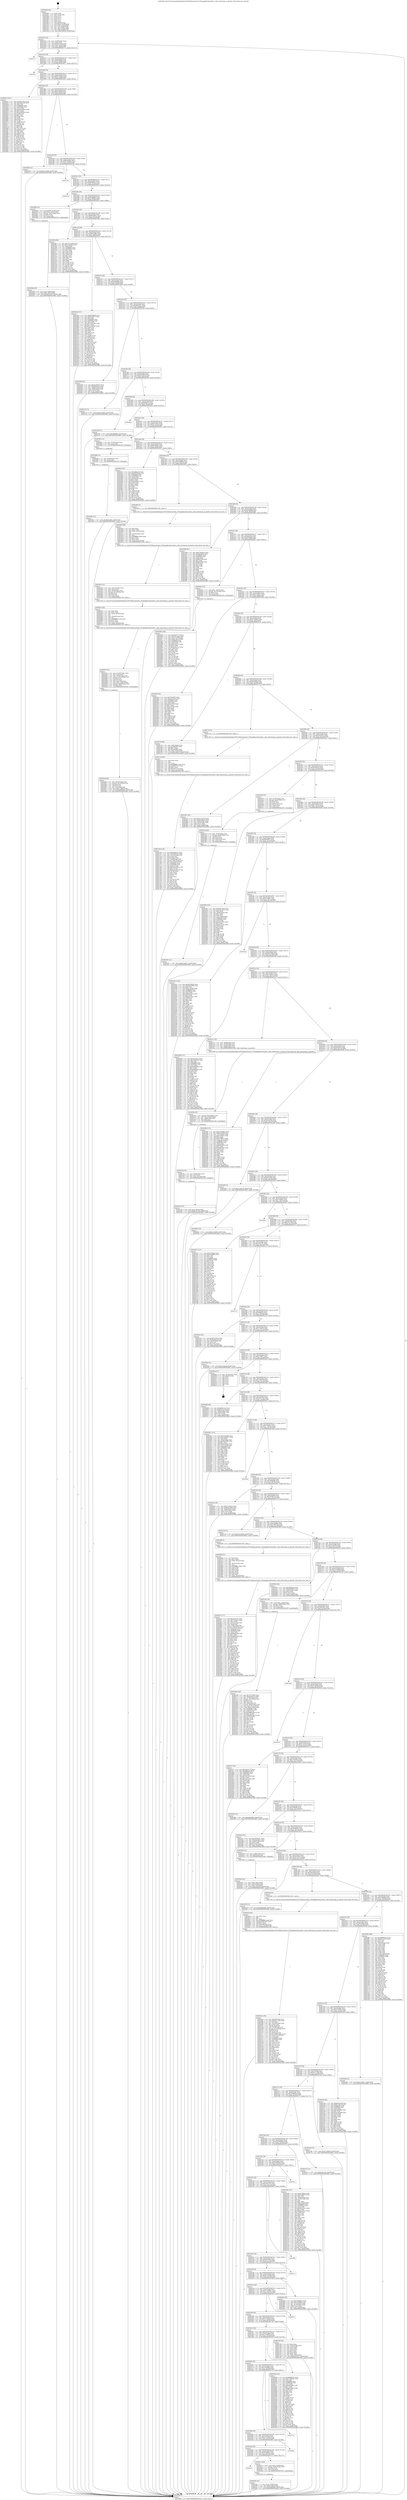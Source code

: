 digraph "0x401d00" {
  label = "0x401d00 (/mnt/c/Users/mathe/Desktop/tcc/POCII/binaries/extr_FFmpeglibavformathls.c_find_timestamp_in_playlist_Final-ollvm.out::main(0))"
  labelloc = "t"
  node[shape=record]

  Entry [label="",width=0.3,height=0.3,shape=circle,fillcolor=black,style=filled]
  "0x401d32" [label="{
     0x401d32 [32]\l
     | [instrs]\l
     &nbsp;&nbsp;0x401d32 \<+6\>: mov -0xa8(%rbp),%eax\l
     &nbsp;&nbsp;0x401d38 \<+2\>: mov %eax,%ecx\l
     &nbsp;&nbsp;0x401d3a \<+6\>: sub $0x81ec53ad,%ecx\l
     &nbsp;&nbsp;0x401d40 \<+6\>: mov %eax,-0xac(%rbp)\l
     &nbsp;&nbsp;0x401d46 \<+6\>: mov %ecx,-0xb0(%rbp)\l
     &nbsp;&nbsp;0x401d4c \<+6\>: je 000000000040377c \<main+0x1a7c\>\l
  }"]
  "0x40377c" [label="{
     0x40377c\l
  }", style=dashed]
  "0x401d52" [label="{
     0x401d52 [28]\l
     | [instrs]\l
     &nbsp;&nbsp;0x401d52 \<+5\>: jmp 0000000000401d57 \<main+0x57\>\l
     &nbsp;&nbsp;0x401d57 \<+6\>: mov -0xac(%rbp),%eax\l
     &nbsp;&nbsp;0x401d5d \<+5\>: sub $0x83368ef9,%eax\l
     &nbsp;&nbsp;0x401d62 \<+6\>: mov %eax,-0xb4(%rbp)\l
     &nbsp;&nbsp;0x401d68 \<+6\>: je 000000000040387c \<main+0x1b7c\>\l
  }"]
  Exit [label="",width=0.3,height=0.3,shape=circle,fillcolor=black,style=filled,peripheries=2]
  "0x40387c" [label="{
     0x40387c\l
  }", style=dashed]
  "0x401d6e" [label="{
     0x401d6e [28]\l
     | [instrs]\l
     &nbsp;&nbsp;0x401d6e \<+5\>: jmp 0000000000401d73 \<main+0x73\>\l
     &nbsp;&nbsp;0x401d73 \<+6\>: mov -0xac(%rbp),%eax\l
     &nbsp;&nbsp;0x401d79 \<+5\>: sub $0x84119c39,%eax\l
     &nbsp;&nbsp;0x401d7e \<+6\>: mov %eax,-0xb8(%rbp)\l
     &nbsp;&nbsp;0x401d84 \<+6\>: je 0000000000402b2c \<main+0xe2c\>\l
  }"]
  "0x40349c" [label="{
     0x40349c [15]\l
     | [instrs]\l
     &nbsp;&nbsp;0x40349c \<+10\>: movl $0x99b3ad63,-0xa8(%rbp)\l
     &nbsp;&nbsp;0x4034a6 \<+5\>: jmp 000000000040388d \<main+0x1b8d\>\l
  }"]
  "0x402b2c" [label="{
     0x402b2c [147]\l
     | [instrs]\l
     &nbsp;&nbsp;0x402b2c \<+5\>: mov $0x5f42782e,%eax\l
     &nbsp;&nbsp;0x402b31 \<+5\>: mov $0x2bd2cfa8,%ecx\l
     &nbsp;&nbsp;0x402b36 \<+2\>: mov $0x1,%dl\l
     &nbsp;&nbsp;0x402b38 \<+7\>: mov 0x406060,%esi\l
     &nbsp;&nbsp;0x402b3f \<+7\>: mov 0x406064,%edi\l
     &nbsp;&nbsp;0x402b46 \<+3\>: mov %esi,%r8d\l
     &nbsp;&nbsp;0x402b49 \<+7\>: add $0xe434e836,%r8d\l
     &nbsp;&nbsp;0x402b50 \<+4\>: sub $0x1,%r8d\l
     &nbsp;&nbsp;0x402b54 \<+7\>: sub $0xe434e836,%r8d\l
     &nbsp;&nbsp;0x402b5b \<+4\>: imul %r8d,%esi\l
     &nbsp;&nbsp;0x402b5f \<+3\>: and $0x1,%esi\l
     &nbsp;&nbsp;0x402b62 \<+3\>: cmp $0x0,%esi\l
     &nbsp;&nbsp;0x402b65 \<+4\>: sete %r9b\l
     &nbsp;&nbsp;0x402b69 \<+3\>: cmp $0xa,%edi\l
     &nbsp;&nbsp;0x402b6c \<+4\>: setl %r10b\l
     &nbsp;&nbsp;0x402b70 \<+3\>: mov %r9b,%r11b\l
     &nbsp;&nbsp;0x402b73 \<+4\>: xor $0xff,%r11b\l
     &nbsp;&nbsp;0x402b77 \<+3\>: mov %r10b,%bl\l
     &nbsp;&nbsp;0x402b7a \<+3\>: xor $0xff,%bl\l
     &nbsp;&nbsp;0x402b7d \<+3\>: xor $0x1,%dl\l
     &nbsp;&nbsp;0x402b80 \<+3\>: mov %r11b,%r14b\l
     &nbsp;&nbsp;0x402b83 \<+4\>: and $0xff,%r14b\l
     &nbsp;&nbsp;0x402b87 \<+3\>: and %dl,%r9b\l
     &nbsp;&nbsp;0x402b8a \<+3\>: mov %bl,%r15b\l
     &nbsp;&nbsp;0x402b8d \<+4\>: and $0xff,%r15b\l
     &nbsp;&nbsp;0x402b91 \<+3\>: and %dl,%r10b\l
     &nbsp;&nbsp;0x402b94 \<+3\>: or %r9b,%r14b\l
     &nbsp;&nbsp;0x402b97 \<+3\>: or %r10b,%r15b\l
     &nbsp;&nbsp;0x402b9a \<+3\>: xor %r15b,%r14b\l
     &nbsp;&nbsp;0x402b9d \<+3\>: or %bl,%r11b\l
     &nbsp;&nbsp;0x402ba0 \<+4\>: xor $0xff,%r11b\l
     &nbsp;&nbsp;0x402ba4 \<+3\>: or $0x1,%dl\l
     &nbsp;&nbsp;0x402ba7 \<+3\>: and %dl,%r11b\l
     &nbsp;&nbsp;0x402baa \<+3\>: or %r11b,%r14b\l
     &nbsp;&nbsp;0x402bad \<+4\>: test $0x1,%r14b\l
     &nbsp;&nbsp;0x402bb1 \<+3\>: cmovne %ecx,%eax\l
     &nbsp;&nbsp;0x402bb4 \<+6\>: mov %eax,-0xa8(%rbp)\l
     &nbsp;&nbsp;0x402bba \<+5\>: jmp 000000000040388d \<main+0x1b8d\>\l
  }"]
  "0x401d8a" [label="{
     0x401d8a [28]\l
     | [instrs]\l
     &nbsp;&nbsp;0x401d8a \<+5\>: jmp 0000000000401d8f \<main+0x8f\>\l
     &nbsp;&nbsp;0x401d8f \<+6\>: mov -0xac(%rbp),%eax\l
     &nbsp;&nbsp;0x401d95 \<+5\>: sub $0x85cc95f8,%eax\l
     &nbsp;&nbsp;0x401d9a \<+6\>: mov %eax,-0xbc(%rbp)\l
     &nbsp;&nbsp;0x401da0 \<+6\>: je 0000000000402e66 \<main+0x1166\>\l
  }"]
  "0x40348d" [label="{
     0x40348d [15]\l
     | [instrs]\l
     &nbsp;&nbsp;0x40348d \<+7\>: mov -0x98(%rbp),%rax\l
     &nbsp;&nbsp;0x403494 \<+3\>: mov %rax,%rdi\l
     &nbsp;&nbsp;0x403497 \<+5\>: call 0000000000401030 \<free@plt\>\l
     | [calls]\l
     &nbsp;&nbsp;0x401030 \{1\} (unknown)\l
  }"]
  "0x402e66" [label="{
     0x402e66 [15]\l
     | [instrs]\l
     &nbsp;&nbsp;0x402e66 \<+10\>: movl $0x6131d298,-0xa8(%rbp)\l
     &nbsp;&nbsp;0x402e70 \<+5\>: jmp 000000000040388d \<main+0x1b8d\>\l
  }"]
  "0x401da6" [label="{
     0x401da6 [28]\l
     | [instrs]\l
     &nbsp;&nbsp;0x401da6 \<+5\>: jmp 0000000000401dab \<main+0xab\>\l
     &nbsp;&nbsp;0x401dab \<+6\>: mov -0xac(%rbp),%eax\l
     &nbsp;&nbsp;0x401db1 \<+5\>: sub $0x870436e5,%eax\l
     &nbsp;&nbsp;0x401db6 \<+6\>: mov %eax,-0xc0(%rbp)\l
     &nbsp;&nbsp;0x401dbc \<+6\>: je 00000000004037a6 \<main+0x1aa6\>\l
  }"]
  "0x403397" [label="{
     0x403397 [15]\l
     | [instrs]\l
     &nbsp;&nbsp;0x403397 \<+10\>: movl $0xd155d671,-0xa8(%rbp)\l
     &nbsp;&nbsp;0x4033a1 \<+5\>: jmp 000000000040388d \<main+0x1b8d\>\l
  }"]
  "0x4037a6" [label="{
     0x4037a6\l
  }", style=dashed]
  "0x401dc2" [label="{
     0x401dc2 [28]\l
     | [instrs]\l
     &nbsp;&nbsp;0x401dc2 \<+5\>: jmp 0000000000401dc7 \<main+0xc7\>\l
     &nbsp;&nbsp;0x401dc7 \<+6\>: mov -0xac(%rbp),%eax\l
     &nbsp;&nbsp;0x401dcd \<+5\>: sub $0x8e889501,%eax\l
     &nbsp;&nbsp;0x401dd2 \<+6\>: mov %eax,-0xc4(%rbp)\l
     &nbsp;&nbsp;0x401dd8 \<+6\>: je 000000000040381d \<main+0x1b1d\>\l
  }"]
  "0x403379" [label="{
     0x403379 [30]\l
     | [instrs]\l
     &nbsp;&nbsp;0x403379 \<+4\>: mov -0x78(%rbp),%rax\l
     &nbsp;&nbsp;0x40337d \<+7\>: movslq -0xa4(%rbp),%rcx\l
     &nbsp;&nbsp;0x403384 \<+4\>: shl $0x4,%rcx\l
     &nbsp;&nbsp;0x403388 \<+3\>: add %rcx,%rax\l
     &nbsp;&nbsp;0x40338b \<+4\>: mov 0x8(%rax),%rax\l
     &nbsp;&nbsp;0x40338f \<+3\>: mov %rax,%rdi\l
     &nbsp;&nbsp;0x403392 \<+5\>: call 0000000000401030 \<free@plt\>\l
     | [calls]\l
     &nbsp;&nbsp;0x401030 \{1\} (unknown)\l
  }"]
  "0x40381d" [label="{
     0x40381d\l
  }", style=dashed]
  "0x401dde" [label="{
     0x401dde [28]\l
     | [instrs]\l
     &nbsp;&nbsp;0x401dde \<+5\>: jmp 0000000000401de3 \<main+0xe3\>\l
     &nbsp;&nbsp;0x401de3 \<+6\>: mov -0xac(%rbp),%eax\l
     &nbsp;&nbsp;0x401de9 \<+5\>: sub $0x97dbf682,%eax\l
     &nbsp;&nbsp;0x401dee \<+6\>: mov %eax,-0xc8(%rbp)\l
     &nbsp;&nbsp;0x401df4 \<+6\>: je 000000000040266e \<main+0x96e\>\l
  }"]
  "0x4031ee" [label="{
     0x4031ee [25]\l
     | [instrs]\l
     &nbsp;&nbsp;0x4031ee \<+10\>: movl $0x0,-0xa4(%rbp)\l
     &nbsp;&nbsp;0x4031f8 \<+10\>: movl $0xfc387338,-0xa8(%rbp)\l
     &nbsp;&nbsp;0x403202 \<+5\>: jmp 000000000040388d \<main+0x1b8d\>\l
  }"]
  "0x40266e" [label="{
     0x40266e [31]\l
     | [instrs]\l
     &nbsp;&nbsp;0x40266e \<+8\>: movq $0x64,-0x58(%rbp)\l
     &nbsp;&nbsp;0x402676 \<+7\>: movl $0x1,-0x5c(%rbp)\l
     &nbsp;&nbsp;0x40267d \<+4\>: movslq -0x5c(%rbp),%rax\l
     &nbsp;&nbsp;0x402681 \<+4\>: shl $0x3,%rax\l
     &nbsp;&nbsp;0x402685 \<+3\>: mov %rax,%rdi\l
     &nbsp;&nbsp;0x402688 \<+5\>: call 0000000000401050 \<malloc@plt\>\l
     | [calls]\l
     &nbsp;&nbsp;0x401050 \{1\} (unknown)\l
  }"]
  "0x401dfa" [label="{
     0x401dfa [28]\l
     | [instrs]\l
     &nbsp;&nbsp;0x401dfa \<+5\>: jmp 0000000000401dff \<main+0xff\>\l
     &nbsp;&nbsp;0x401dff \<+6\>: mov -0xac(%rbp),%eax\l
     &nbsp;&nbsp;0x401e05 \<+5\>: sub $0x983e042a,%eax\l
     &nbsp;&nbsp;0x401e0a \<+6\>: mov %eax,-0xcc(%rbp)\l
     &nbsp;&nbsp;0x401e10 \<+6\>: je 00000000004029fa \<main+0xcfa\>\l
  }"]
  "0x4031dc" [label="{
     0x4031dc [18]\l
     | [instrs]\l
     &nbsp;&nbsp;0x4031dc \<+4\>: mov -0x68(%rbp),%rcx\l
     &nbsp;&nbsp;0x4031e0 \<+3\>: mov %rcx,%rdi\l
     &nbsp;&nbsp;0x4031e3 \<+6\>: mov %eax,-0x1e4(%rbp)\l
     &nbsp;&nbsp;0x4031e9 \<+5\>: call 0000000000401030 \<free@plt\>\l
     | [calls]\l
     &nbsp;&nbsp;0x401030 \{1\} (unknown)\l
  }"]
  "0x4029fa" [label="{
     0x4029fa [86]\l
     | [instrs]\l
     &nbsp;&nbsp;0x4029fa \<+5\>: mov $0x7c972460,%eax\l
     &nbsp;&nbsp;0x4029ff \<+5\>: mov $0x1e34a9ef,%ecx\l
     &nbsp;&nbsp;0x402a04 \<+2\>: xor %edx,%edx\l
     &nbsp;&nbsp;0x402a06 \<+7\>: mov 0x406060,%esi\l
     &nbsp;&nbsp;0x402a0d \<+7\>: mov 0x406064,%edi\l
     &nbsp;&nbsp;0x402a14 \<+3\>: sub $0x1,%edx\l
     &nbsp;&nbsp;0x402a17 \<+3\>: mov %esi,%r8d\l
     &nbsp;&nbsp;0x402a1a \<+3\>: add %edx,%r8d\l
     &nbsp;&nbsp;0x402a1d \<+4\>: imul %r8d,%esi\l
     &nbsp;&nbsp;0x402a21 \<+3\>: and $0x1,%esi\l
     &nbsp;&nbsp;0x402a24 \<+3\>: cmp $0x0,%esi\l
     &nbsp;&nbsp;0x402a27 \<+4\>: sete %r9b\l
     &nbsp;&nbsp;0x402a2b \<+3\>: cmp $0xa,%edi\l
     &nbsp;&nbsp;0x402a2e \<+4\>: setl %r10b\l
     &nbsp;&nbsp;0x402a32 \<+3\>: mov %r9b,%r11b\l
     &nbsp;&nbsp;0x402a35 \<+3\>: and %r10b,%r11b\l
     &nbsp;&nbsp;0x402a38 \<+3\>: xor %r10b,%r9b\l
     &nbsp;&nbsp;0x402a3b \<+3\>: or %r9b,%r11b\l
     &nbsp;&nbsp;0x402a3e \<+4\>: test $0x1,%r11b\l
     &nbsp;&nbsp;0x402a42 \<+3\>: cmovne %ecx,%eax\l
     &nbsp;&nbsp;0x402a45 \<+6\>: mov %eax,-0xa8(%rbp)\l
     &nbsp;&nbsp;0x402a4b \<+5\>: jmp 000000000040388d \<main+0x1b8d\>\l
  }"]
  "0x401e16" [label="{
     0x401e16 [28]\l
     | [instrs]\l
     &nbsp;&nbsp;0x401e16 \<+5\>: jmp 0000000000401e1b \<main+0x11b\>\l
     &nbsp;&nbsp;0x401e1b \<+6\>: mov -0xac(%rbp),%eax\l
     &nbsp;&nbsp;0x401e21 \<+5\>: sub $0x99b3ad63,%eax\l
     &nbsp;&nbsp;0x401e26 \<+6\>: mov %eax,-0xd0(%rbp)\l
     &nbsp;&nbsp;0x401e2c \<+6\>: je 00000000004034ce \<main+0x17ce\>\l
  }"]
  "0x4031bf" [label="{
     0x4031bf [29]\l
     | [instrs]\l
     &nbsp;&nbsp;0x4031bf \<+10\>: movabs $0x4040b6,%rdi\l
     &nbsp;&nbsp;0x4031c9 \<+6\>: mov %eax,-0xa0(%rbp)\l
     &nbsp;&nbsp;0x4031cf \<+6\>: mov -0xa0(%rbp),%esi\l
     &nbsp;&nbsp;0x4031d5 \<+2\>: mov $0x0,%al\l
     &nbsp;&nbsp;0x4031d7 \<+5\>: call 0000000000401040 \<printf@plt\>\l
     | [calls]\l
     &nbsp;&nbsp;0x401040 \{1\} (unknown)\l
  }"]
  "0x4034ce" [label="{
     0x4034ce [147]\l
     | [instrs]\l
     &nbsp;&nbsp;0x4034ce \<+5\>: mov $0x83368ef9,%eax\l
     &nbsp;&nbsp;0x4034d3 \<+5\>: mov $0xdbc0ff75,%ecx\l
     &nbsp;&nbsp;0x4034d8 \<+2\>: mov $0x1,%dl\l
     &nbsp;&nbsp;0x4034da \<+7\>: mov 0x406060,%esi\l
     &nbsp;&nbsp;0x4034e1 \<+7\>: mov 0x406064,%edi\l
     &nbsp;&nbsp;0x4034e8 \<+3\>: mov %esi,%r8d\l
     &nbsp;&nbsp;0x4034eb \<+7\>: sub $0x7c591c60,%r8d\l
     &nbsp;&nbsp;0x4034f2 \<+4\>: sub $0x1,%r8d\l
     &nbsp;&nbsp;0x4034f6 \<+7\>: add $0x7c591c60,%r8d\l
     &nbsp;&nbsp;0x4034fd \<+4\>: imul %r8d,%esi\l
     &nbsp;&nbsp;0x403501 \<+3\>: and $0x1,%esi\l
     &nbsp;&nbsp;0x403504 \<+3\>: cmp $0x0,%esi\l
     &nbsp;&nbsp;0x403507 \<+4\>: sete %r9b\l
     &nbsp;&nbsp;0x40350b \<+3\>: cmp $0xa,%edi\l
     &nbsp;&nbsp;0x40350e \<+4\>: setl %r10b\l
     &nbsp;&nbsp;0x403512 \<+3\>: mov %r9b,%r11b\l
     &nbsp;&nbsp;0x403515 \<+4\>: xor $0xff,%r11b\l
     &nbsp;&nbsp;0x403519 \<+3\>: mov %r10b,%bl\l
     &nbsp;&nbsp;0x40351c \<+3\>: xor $0xff,%bl\l
     &nbsp;&nbsp;0x40351f \<+3\>: xor $0x0,%dl\l
     &nbsp;&nbsp;0x403522 \<+3\>: mov %r11b,%r14b\l
     &nbsp;&nbsp;0x403525 \<+4\>: and $0x0,%r14b\l
     &nbsp;&nbsp;0x403529 \<+3\>: and %dl,%r9b\l
     &nbsp;&nbsp;0x40352c \<+3\>: mov %bl,%r15b\l
     &nbsp;&nbsp;0x40352f \<+4\>: and $0x0,%r15b\l
     &nbsp;&nbsp;0x403533 \<+3\>: and %dl,%r10b\l
     &nbsp;&nbsp;0x403536 \<+3\>: or %r9b,%r14b\l
     &nbsp;&nbsp;0x403539 \<+3\>: or %r10b,%r15b\l
     &nbsp;&nbsp;0x40353c \<+3\>: xor %r15b,%r14b\l
     &nbsp;&nbsp;0x40353f \<+3\>: or %bl,%r11b\l
     &nbsp;&nbsp;0x403542 \<+4\>: xor $0xff,%r11b\l
     &nbsp;&nbsp;0x403546 \<+3\>: or $0x0,%dl\l
     &nbsp;&nbsp;0x403549 \<+3\>: and %dl,%r11b\l
     &nbsp;&nbsp;0x40354c \<+3\>: or %r11b,%r14b\l
     &nbsp;&nbsp;0x40354f \<+4\>: test $0x1,%r14b\l
     &nbsp;&nbsp;0x403553 \<+3\>: cmovne %ecx,%eax\l
     &nbsp;&nbsp;0x403556 \<+6\>: mov %eax,-0xa8(%rbp)\l
     &nbsp;&nbsp;0x40355c \<+5\>: jmp 000000000040388d \<main+0x1b8d\>\l
  }"]
  "0x401e32" [label="{
     0x401e32 [28]\l
     | [instrs]\l
     &nbsp;&nbsp;0x401e32 \<+5\>: jmp 0000000000401e37 \<main+0x137\>\l
     &nbsp;&nbsp;0x401e37 \<+6\>: mov -0xac(%rbp),%eax\l
     &nbsp;&nbsp;0x401e3d \<+5\>: sub $0xa0840a8e,%eax\l
     &nbsp;&nbsp;0x401e42 \<+6\>: mov %eax,-0xd4(%rbp)\l
     &nbsp;&nbsp;0x401e48 \<+6\>: je 00000000004029d9 \<main+0xcd9\>\l
  }"]
  "0x402fa2" [label="{
     0x402fa2 [172]\l
     | [instrs]\l
     &nbsp;&nbsp;0x402fa2 \<+5\>: mov $0x22d3767,%ecx\l
     &nbsp;&nbsp;0x402fa7 \<+5\>: mov $0x7126a03,%edx\l
     &nbsp;&nbsp;0x402fac \<+3\>: mov $0x1,%r8b\l
     &nbsp;&nbsp;0x402faf \<+6\>: mov -0x1e0(%rbp),%esi\l
     &nbsp;&nbsp;0x402fb5 \<+3\>: imul %eax,%esi\l
     &nbsp;&nbsp;0x402fb8 \<+7\>: mov -0x98(%rbp),%r9\l
     &nbsp;&nbsp;0x402fbf \<+7\>: movslq -0x9c(%rbp),%r10\l
     &nbsp;&nbsp;0x402fc6 \<+4\>: mov %esi,(%r9,%r10,4)\l
     &nbsp;&nbsp;0x402fca \<+7\>: mov 0x406060,%eax\l
     &nbsp;&nbsp;0x402fd1 \<+7\>: mov 0x406064,%esi\l
     &nbsp;&nbsp;0x402fd8 \<+2\>: mov %eax,%edi\l
     &nbsp;&nbsp;0x402fda \<+6\>: add $0xeb6b4cd8,%edi\l
     &nbsp;&nbsp;0x402fe0 \<+3\>: sub $0x1,%edi\l
     &nbsp;&nbsp;0x402fe3 \<+6\>: sub $0xeb6b4cd8,%edi\l
     &nbsp;&nbsp;0x402fe9 \<+3\>: imul %edi,%eax\l
     &nbsp;&nbsp;0x402fec \<+3\>: and $0x1,%eax\l
     &nbsp;&nbsp;0x402fef \<+3\>: cmp $0x0,%eax\l
     &nbsp;&nbsp;0x402ff2 \<+4\>: sete %r11b\l
     &nbsp;&nbsp;0x402ff6 \<+3\>: cmp $0xa,%esi\l
     &nbsp;&nbsp;0x402ff9 \<+3\>: setl %bl\l
     &nbsp;&nbsp;0x402ffc \<+3\>: mov %r11b,%r14b\l
     &nbsp;&nbsp;0x402fff \<+4\>: xor $0xff,%r14b\l
     &nbsp;&nbsp;0x403003 \<+3\>: mov %bl,%r15b\l
     &nbsp;&nbsp;0x403006 \<+4\>: xor $0xff,%r15b\l
     &nbsp;&nbsp;0x40300a \<+4\>: xor $0x1,%r8b\l
     &nbsp;&nbsp;0x40300e \<+3\>: mov %r14b,%r12b\l
     &nbsp;&nbsp;0x403011 \<+4\>: and $0xff,%r12b\l
     &nbsp;&nbsp;0x403015 \<+3\>: and %r8b,%r11b\l
     &nbsp;&nbsp;0x403018 \<+3\>: mov %r15b,%r13b\l
     &nbsp;&nbsp;0x40301b \<+4\>: and $0xff,%r13b\l
     &nbsp;&nbsp;0x40301f \<+3\>: and %r8b,%bl\l
     &nbsp;&nbsp;0x403022 \<+3\>: or %r11b,%r12b\l
     &nbsp;&nbsp;0x403025 \<+3\>: or %bl,%r13b\l
     &nbsp;&nbsp;0x403028 \<+3\>: xor %r13b,%r12b\l
     &nbsp;&nbsp;0x40302b \<+3\>: or %r15b,%r14b\l
     &nbsp;&nbsp;0x40302e \<+4\>: xor $0xff,%r14b\l
     &nbsp;&nbsp;0x403032 \<+4\>: or $0x1,%r8b\l
     &nbsp;&nbsp;0x403036 \<+3\>: and %r8b,%r14b\l
     &nbsp;&nbsp;0x403039 \<+3\>: or %r14b,%r12b\l
     &nbsp;&nbsp;0x40303c \<+4\>: test $0x1,%r12b\l
     &nbsp;&nbsp;0x403040 \<+3\>: cmovne %edx,%ecx\l
     &nbsp;&nbsp;0x403043 \<+6\>: mov %ecx,-0xa8(%rbp)\l
     &nbsp;&nbsp;0x403049 \<+5\>: jmp 000000000040388d \<main+0x1b8d\>\l
  }"]
  "0x4029d9" [label="{
     0x4029d9 [33]\l
     | [instrs]\l
     &nbsp;&nbsp;0x4029d9 \<+5\>: mov $0x252d5810,%eax\l
     &nbsp;&nbsp;0x4029de \<+5\>: mov $0x983e042a,%ecx\l
     &nbsp;&nbsp;0x4029e3 \<+6\>: mov -0x84(%rbp),%edx\l
     &nbsp;&nbsp;0x4029e9 \<+3\>: cmp -0x80(%rbp),%edx\l
     &nbsp;&nbsp;0x4029ec \<+3\>: cmovl %ecx,%eax\l
     &nbsp;&nbsp;0x4029ef \<+6\>: mov %eax,-0xa8(%rbp)\l
     &nbsp;&nbsp;0x4029f5 \<+5\>: jmp 000000000040388d \<main+0x1b8d\>\l
  }"]
  "0x401e4e" [label="{
     0x401e4e [28]\l
     | [instrs]\l
     &nbsp;&nbsp;0x401e4e \<+5\>: jmp 0000000000401e53 \<main+0x153\>\l
     &nbsp;&nbsp;0x401e53 \<+6\>: mov -0xac(%rbp),%eax\l
     &nbsp;&nbsp;0x401e59 \<+5\>: sub $0xa9b811e2,%eax\l
     &nbsp;&nbsp;0x401e5e \<+6\>: mov %eax,-0xd8(%rbp)\l
     &nbsp;&nbsp;0x401e64 \<+6\>: je 0000000000402ca5 \<main+0xfa5\>\l
  }"]
  "0x402f6e" [label="{
     0x402f6e [52]\l
     | [instrs]\l
     &nbsp;&nbsp;0x402f6e \<+2\>: xor %ecx,%ecx\l
     &nbsp;&nbsp;0x402f70 \<+5\>: mov $0x2,%edx\l
     &nbsp;&nbsp;0x402f75 \<+6\>: mov %edx,-0x1dc(%rbp)\l
     &nbsp;&nbsp;0x402f7b \<+1\>: cltd\l
     &nbsp;&nbsp;0x402f7c \<+6\>: mov -0x1dc(%rbp),%esi\l
     &nbsp;&nbsp;0x402f82 \<+2\>: idiv %esi\l
     &nbsp;&nbsp;0x402f84 \<+6\>: imul $0xfffffffe,%edx,%edx\l
     &nbsp;&nbsp;0x402f8a \<+2\>: mov %ecx,%edi\l
     &nbsp;&nbsp;0x402f8c \<+2\>: sub %edx,%edi\l
     &nbsp;&nbsp;0x402f8e \<+2\>: mov %ecx,%edx\l
     &nbsp;&nbsp;0x402f90 \<+3\>: sub $0x1,%edx\l
     &nbsp;&nbsp;0x402f93 \<+2\>: add %edx,%edi\l
     &nbsp;&nbsp;0x402f95 \<+2\>: sub %edi,%ecx\l
     &nbsp;&nbsp;0x402f97 \<+6\>: mov %ecx,-0x1e0(%rbp)\l
     &nbsp;&nbsp;0x402f9d \<+5\>: call 0000000000401160 \<next_i\>\l
     | [calls]\l
     &nbsp;&nbsp;0x401160 \{1\} (/mnt/c/Users/mathe/Desktop/tcc/POCII/binaries/extr_FFmpeglibavformathls.c_find_timestamp_in_playlist_Final-ollvm.out::next_i)\l
  }"]
  "0x402ca5" [label="{
     0x402ca5 [15]\l
     | [instrs]\l
     &nbsp;&nbsp;0x402ca5 \<+10\>: movl $0x42310b9c,-0xa8(%rbp)\l
     &nbsp;&nbsp;0x402caf \<+5\>: jmp 000000000040388d \<main+0x1b8d\>\l
  }"]
  "0x401e6a" [label="{
     0x401e6a [28]\l
     | [instrs]\l
     &nbsp;&nbsp;0x401e6a \<+5\>: jmp 0000000000401e6f \<main+0x16f\>\l
     &nbsp;&nbsp;0x401e6f \<+6\>: mov -0xac(%rbp),%eax\l
     &nbsp;&nbsp;0x401e75 \<+5\>: sub $0xad57b618,%eax\l
     &nbsp;&nbsp;0x401e7a \<+6\>: mov %eax,-0xdc(%rbp)\l
     &nbsp;&nbsp;0x401e80 \<+6\>: je 0000000000403198 \<main+0x1498\>\l
  }"]
  "0x402e92" [label="{
     0x402e92 [32]\l
     | [instrs]\l
     &nbsp;&nbsp;0x402e92 \<+7\>: mov %rax,-0x98(%rbp)\l
     &nbsp;&nbsp;0x402e99 \<+10\>: movl $0x0,-0x9c(%rbp)\l
     &nbsp;&nbsp;0x402ea3 \<+10\>: movl $0x196f8646,-0xa8(%rbp)\l
     &nbsp;&nbsp;0x402ead \<+5\>: jmp 000000000040388d \<main+0x1b8d\>\l
  }"]
  "0x403198" [label="{
     0x403198 [15]\l
     | [instrs]\l
     &nbsp;&nbsp;0x403198 \<+10\>: movl $0x196f8646,-0xa8(%rbp)\l
     &nbsp;&nbsp;0x4031a2 \<+5\>: jmp 000000000040388d \<main+0x1b8d\>\l
  }"]
  "0x401e86" [label="{
     0x401e86 [28]\l
     | [instrs]\l
     &nbsp;&nbsp;0x401e86 \<+5\>: jmp 0000000000401e8b \<main+0x18b\>\l
     &nbsp;&nbsp;0x401e8b \<+6\>: mov -0xac(%rbp),%eax\l
     &nbsp;&nbsp;0x401e91 \<+5\>: sub $0xaef6aa72,%eax\l
     &nbsp;&nbsp;0x401e96 \<+6\>: mov %eax,-0xe0(%rbp)\l
     &nbsp;&nbsp;0x401e9c \<+6\>: je 000000000040363a \<main+0x193a\>\l
  }"]
  "0x4024c2" [label="{
     0x4024c2\l
  }", style=dashed]
  "0x40363a" [label="{
     0x40363a\l
  }", style=dashed]
  "0x401ea2" [label="{
     0x401ea2 [28]\l
     | [instrs]\l
     &nbsp;&nbsp;0x401ea2 \<+5\>: jmp 0000000000401ea7 \<main+0x1a7\>\l
     &nbsp;&nbsp;0x401ea7 \<+6\>: mov -0xac(%rbp),%eax\l
     &nbsp;&nbsp;0x401ead \<+5\>: sub $0xb221201e,%eax\l
     &nbsp;&nbsp;0x401eb2 \<+6\>: mov %eax,-0xe4(%rbp)\l
     &nbsp;&nbsp;0x401eb8 \<+6\>: je 0000000000403481 \<main+0x1781\>\l
  }"]
  "0x402e75" [label="{
     0x402e75 [29]\l
     | [instrs]\l
     &nbsp;&nbsp;0x402e75 \<+10\>: movl $0x1,-0x90(%rbp)\l
     &nbsp;&nbsp;0x402e7f \<+7\>: movslq -0x90(%rbp),%rax\l
     &nbsp;&nbsp;0x402e86 \<+4\>: shl $0x2,%rax\l
     &nbsp;&nbsp;0x402e8a \<+3\>: mov %rax,%rdi\l
     &nbsp;&nbsp;0x402e8d \<+5\>: call 0000000000401050 \<malloc@plt\>\l
     | [calls]\l
     &nbsp;&nbsp;0x401050 \{1\} (unknown)\l
  }"]
  "0x403481" [label="{
     0x403481 [12]\l
     | [instrs]\l
     &nbsp;&nbsp;0x403481 \<+4\>: mov -0x78(%rbp),%rax\l
     &nbsp;&nbsp;0x403485 \<+3\>: mov %rax,%rdi\l
     &nbsp;&nbsp;0x403488 \<+5\>: call 0000000000401030 \<free@plt\>\l
     | [calls]\l
     &nbsp;&nbsp;0x401030 \{1\} (unknown)\l
  }"]
  "0x401ebe" [label="{
     0x401ebe [28]\l
     | [instrs]\l
     &nbsp;&nbsp;0x401ebe \<+5\>: jmp 0000000000401ec3 \<main+0x1c3\>\l
     &nbsp;&nbsp;0x401ec3 \<+6\>: mov -0xac(%rbp),%eax\l
     &nbsp;&nbsp;0x401ec9 \<+5\>: sub $0xbb1bde42,%eax\l
     &nbsp;&nbsp;0x401ece \<+6\>: mov %eax,-0xe8(%rbp)\l
     &nbsp;&nbsp;0x401ed4 \<+6\>: je 00000000004026c5 \<main+0x9c5\>\l
  }"]
  "0x4024a6" [label="{
     0x4024a6 [28]\l
     | [instrs]\l
     &nbsp;&nbsp;0x4024a6 \<+5\>: jmp 00000000004024ab \<main+0x7ab\>\l
     &nbsp;&nbsp;0x4024ab \<+6\>: mov -0xac(%rbp),%eax\l
     &nbsp;&nbsp;0x4024b1 \<+5\>: sub $0x7ea8ebb1,%eax\l
     &nbsp;&nbsp;0x4024b6 \<+6\>: mov %eax,-0x1c0(%rbp)\l
     &nbsp;&nbsp;0x4024bc \<+6\>: je 0000000000402e75 \<main+0x1175\>\l
  }"]
  "0x4026c5" [label="{
     0x4026c5 [91]\l
     | [instrs]\l
     &nbsp;&nbsp;0x4026c5 \<+5\>: mov $0xaef6aa72,%eax\l
     &nbsp;&nbsp;0x4026ca \<+5\>: mov $0xd262904d,%ecx\l
     &nbsp;&nbsp;0x4026cf \<+7\>: mov 0x406060,%edx\l
     &nbsp;&nbsp;0x4026d6 \<+7\>: mov 0x406064,%esi\l
     &nbsp;&nbsp;0x4026dd \<+2\>: mov %edx,%edi\l
     &nbsp;&nbsp;0x4026df \<+6\>: sub $0xcf43be55,%edi\l
     &nbsp;&nbsp;0x4026e5 \<+3\>: sub $0x1,%edi\l
     &nbsp;&nbsp;0x4026e8 \<+6\>: add $0xcf43be55,%edi\l
     &nbsp;&nbsp;0x4026ee \<+3\>: imul %edi,%edx\l
     &nbsp;&nbsp;0x4026f1 \<+3\>: and $0x1,%edx\l
     &nbsp;&nbsp;0x4026f4 \<+3\>: cmp $0x0,%edx\l
     &nbsp;&nbsp;0x4026f7 \<+4\>: sete %r8b\l
     &nbsp;&nbsp;0x4026fb \<+3\>: cmp $0xa,%esi\l
     &nbsp;&nbsp;0x4026fe \<+4\>: setl %r9b\l
     &nbsp;&nbsp;0x402702 \<+3\>: mov %r8b,%r10b\l
     &nbsp;&nbsp;0x402705 \<+3\>: and %r9b,%r10b\l
     &nbsp;&nbsp;0x402708 \<+3\>: xor %r9b,%r8b\l
     &nbsp;&nbsp;0x40270b \<+3\>: or %r8b,%r10b\l
     &nbsp;&nbsp;0x40270e \<+4\>: test $0x1,%r10b\l
     &nbsp;&nbsp;0x402712 \<+3\>: cmovne %ecx,%eax\l
     &nbsp;&nbsp;0x402715 \<+6\>: mov %eax,-0xa8(%rbp)\l
     &nbsp;&nbsp;0x40271b \<+5\>: jmp 000000000040388d \<main+0x1b8d\>\l
  }"]
  "0x401eda" [label="{
     0x401eda [28]\l
     | [instrs]\l
     &nbsp;&nbsp;0x401eda \<+5\>: jmp 0000000000401edf \<main+0x1df\>\l
     &nbsp;&nbsp;0x401edf \<+6\>: mov -0xac(%rbp),%eax\l
     &nbsp;&nbsp;0x401ee5 \<+5\>: sub $0xc41b660e,%eax\l
     &nbsp;&nbsp;0x401eea \<+6\>: mov %eax,-0xec(%rbp)\l
     &nbsp;&nbsp;0x401ef0 \<+6\>: je 0000000000402902 \<main+0xc02\>\l
  }"]
  "0x4036bf" [label="{
     0x4036bf\l
  }", style=dashed]
  "0x402902" [label="{
     0x402902 [5]\l
     | [instrs]\l
     &nbsp;&nbsp;0x402902 \<+5\>: call 0000000000401160 \<next_i\>\l
     | [calls]\l
     &nbsp;&nbsp;0x401160 \{1\} (/mnt/c/Users/mathe/Desktop/tcc/POCII/binaries/extr_FFmpeglibavformathls.c_find_timestamp_in_playlist_Final-ollvm.out::next_i)\l
  }"]
  "0x401ef6" [label="{
     0x401ef6 [28]\l
     | [instrs]\l
     &nbsp;&nbsp;0x401ef6 \<+5\>: jmp 0000000000401efb \<main+0x1fb\>\l
     &nbsp;&nbsp;0x401efb \<+6\>: mov -0xac(%rbp),%eax\l
     &nbsp;&nbsp;0x401f01 \<+5\>: sub $0xcd5e698d,%eax\l
     &nbsp;&nbsp;0x401f06 \<+6\>: mov %eax,-0xf0(%rbp)\l
     &nbsp;&nbsp;0x401f0c \<+6\>: je 0000000000402d9b \<main+0x109b\>\l
  }"]
  "0x40248a" [label="{
     0x40248a [28]\l
     | [instrs]\l
     &nbsp;&nbsp;0x40248a \<+5\>: jmp 000000000040248f \<main+0x78f\>\l
     &nbsp;&nbsp;0x40248f \<+6\>: mov -0xac(%rbp),%eax\l
     &nbsp;&nbsp;0x402495 \<+5\>: sub $0x7c972460,%eax\l
     &nbsp;&nbsp;0x40249a \<+6\>: mov %eax,-0x1bc(%rbp)\l
     &nbsp;&nbsp;0x4024a0 \<+6\>: je 00000000004036bf \<main+0x19bf\>\l
  }"]
  "0x402d9b" [label="{
     0x402d9b [91]\l
     | [instrs]\l
     &nbsp;&nbsp;0x402d9b \<+5\>: mov $0x870436e5,%eax\l
     &nbsp;&nbsp;0x402da0 \<+5\>: mov $0xeab2fe2e,%ecx\l
     &nbsp;&nbsp;0x402da5 \<+7\>: mov 0x406060,%edx\l
     &nbsp;&nbsp;0x402dac \<+7\>: mov 0x406064,%esi\l
     &nbsp;&nbsp;0x402db3 \<+2\>: mov %edx,%edi\l
     &nbsp;&nbsp;0x402db5 \<+6\>: sub $0xfbf1e2f9,%edi\l
     &nbsp;&nbsp;0x402dbb \<+3\>: sub $0x1,%edi\l
     &nbsp;&nbsp;0x402dbe \<+6\>: add $0xfbf1e2f9,%edi\l
     &nbsp;&nbsp;0x402dc4 \<+3\>: imul %edi,%edx\l
     &nbsp;&nbsp;0x402dc7 \<+3\>: and $0x1,%edx\l
     &nbsp;&nbsp;0x402dca \<+3\>: cmp $0x0,%edx\l
     &nbsp;&nbsp;0x402dcd \<+4\>: sete %r8b\l
     &nbsp;&nbsp;0x402dd1 \<+3\>: cmp $0xa,%esi\l
     &nbsp;&nbsp;0x402dd4 \<+4\>: setl %r9b\l
     &nbsp;&nbsp;0x402dd8 \<+3\>: mov %r8b,%r10b\l
     &nbsp;&nbsp;0x402ddb \<+3\>: and %r9b,%r10b\l
     &nbsp;&nbsp;0x402dde \<+3\>: xor %r9b,%r8b\l
     &nbsp;&nbsp;0x402de1 \<+3\>: or %r8b,%r10b\l
     &nbsp;&nbsp;0x402de4 \<+4\>: test $0x1,%r10b\l
     &nbsp;&nbsp;0x402de8 \<+3\>: cmovne %ecx,%eax\l
     &nbsp;&nbsp;0x402deb \<+6\>: mov %eax,-0xa8(%rbp)\l
     &nbsp;&nbsp;0x402df1 \<+5\>: jmp 000000000040388d \<main+0x1b8d\>\l
  }"]
  "0x401f12" [label="{
     0x401f12 [28]\l
     | [instrs]\l
     &nbsp;&nbsp;0x401f12 \<+5\>: jmp 0000000000401f17 \<main+0x217\>\l
     &nbsp;&nbsp;0x401f17 \<+6\>: mov -0xac(%rbp),%eax\l
     &nbsp;&nbsp;0x401f1d \<+5\>: sub $0xcdfbcea4,%eax\l
     &nbsp;&nbsp;0x401f22 \<+6\>: mov %eax,-0xf4(%rbp)\l
     &nbsp;&nbsp;0x401f28 \<+6\>: je 0000000000402852 \<main+0xb52\>\l
  }"]
  "0x40257d" [label="{
     0x40257d\l
  }", style=dashed]
  "0x402852" [label="{
     0x402852 [23]\l
     | [instrs]\l
     &nbsp;&nbsp;0x402852 \<+7\>: movl $0x1,-0x70(%rbp)\l
     &nbsp;&nbsp;0x402859 \<+4\>: movslq -0x70(%rbp),%rax\l
     &nbsp;&nbsp;0x40285d \<+4\>: shl $0x4,%rax\l
     &nbsp;&nbsp;0x402861 \<+3\>: mov %rax,%rdi\l
     &nbsp;&nbsp;0x402864 \<+5\>: call 0000000000401050 \<malloc@plt\>\l
     | [calls]\l
     &nbsp;&nbsp;0x401050 \{1\} (unknown)\l
  }"]
  "0x401f2e" [label="{
     0x401f2e [28]\l
     | [instrs]\l
     &nbsp;&nbsp;0x401f2e \<+5\>: jmp 0000000000401f33 \<main+0x233\>\l
     &nbsp;&nbsp;0x401f33 \<+6\>: mov -0xac(%rbp),%eax\l
     &nbsp;&nbsp;0x401f39 \<+5\>: sub $0xd155d671,%eax\l
     &nbsp;&nbsp;0x401f3e \<+6\>: mov %eax,-0xf8(%rbp)\l
     &nbsp;&nbsp;0x401f44 \<+6\>: je 00000000004033a6 \<main+0x16a6\>\l
  }"]
  "0x40246e" [label="{
     0x40246e [28]\l
     | [instrs]\l
     &nbsp;&nbsp;0x40246e \<+5\>: jmp 0000000000402473 \<main+0x773\>\l
     &nbsp;&nbsp;0x402473 \<+6\>: mov -0xac(%rbp),%eax\l
     &nbsp;&nbsp;0x402479 \<+5\>: sub $0x7abeefd0,%eax\l
     &nbsp;&nbsp;0x40247e \<+6\>: mov %eax,-0x1b8(%rbp)\l
     &nbsp;&nbsp;0x402484 \<+6\>: je 000000000040257d \<main+0x87d\>\l
  }"]
  "0x4033a6" [label="{
     0x4033a6 [91]\l
     | [instrs]\l
     &nbsp;&nbsp;0x4033a6 \<+5\>: mov $0x2016cf65,%eax\l
     &nbsp;&nbsp;0x4033ab \<+5\>: mov $0x13d75a25,%ecx\l
     &nbsp;&nbsp;0x4033b0 \<+7\>: mov 0x406060,%edx\l
     &nbsp;&nbsp;0x4033b7 \<+7\>: mov 0x406064,%esi\l
     &nbsp;&nbsp;0x4033be \<+2\>: mov %edx,%edi\l
     &nbsp;&nbsp;0x4033c0 \<+6\>: add $0xca79136,%edi\l
     &nbsp;&nbsp;0x4033c6 \<+3\>: sub $0x1,%edi\l
     &nbsp;&nbsp;0x4033c9 \<+6\>: sub $0xca79136,%edi\l
     &nbsp;&nbsp;0x4033cf \<+3\>: imul %edi,%edx\l
     &nbsp;&nbsp;0x4033d2 \<+3\>: and $0x1,%edx\l
     &nbsp;&nbsp;0x4033d5 \<+3\>: cmp $0x0,%edx\l
     &nbsp;&nbsp;0x4033d8 \<+4\>: sete %r8b\l
     &nbsp;&nbsp;0x4033dc \<+3\>: cmp $0xa,%esi\l
     &nbsp;&nbsp;0x4033df \<+4\>: setl %r9b\l
     &nbsp;&nbsp;0x4033e3 \<+3\>: mov %r8b,%r10b\l
     &nbsp;&nbsp;0x4033e6 \<+3\>: and %r9b,%r10b\l
     &nbsp;&nbsp;0x4033e9 \<+3\>: xor %r9b,%r8b\l
     &nbsp;&nbsp;0x4033ec \<+3\>: or %r8b,%r10b\l
     &nbsp;&nbsp;0x4033ef \<+4\>: test $0x1,%r10b\l
     &nbsp;&nbsp;0x4033f3 \<+3\>: cmovne %ecx,%eax\l
     &nbsp;&nbsp;0x4033f6 \<+6\>: mov %eax,-0xa8(%rbp)\l
     &nbsp;&nbsp;0x4033fc \<+5\>: jmp 000000000040388d \<main+0x1b8d\>\l
  }"]
  "0x401f4a" [label="{
     0x401f4a [28]\l
     | [instrs]\l
     &nbsp;&nbsp;0x401f4a \<+5\>: jmp 0000000000401f4f \<main+0x24f\>\l
     &nbsp;&nbsp;0x401f4f \<+6\>: mov -0xac(%rbp),%eax\l
     &nbsp;&nbsp;0x401f55 \<+5\>: sub $0xd1794b04,%eax\l
     &nbsp;&nbsp;0x401f5a \<+6\>: mov %eax,-0xfc(%rbp)\l
     &nbsp;&nbsp;0x401f60 \<+6\>: je 0000000000402c7d \<main+0xf7d\>\l
  }"]
  "0x40305d" [label="{
     0x40305d [147]\l
     | [instrs]\l
     &nbsp;&nbsp;0x40305d \<+5\>: mov $0x8e889501,%eax\l
     &nbsp;&nbsp;0x403062 \<+5\>: mov $0x373680a6,%ecx\l
     &nbsp;&nbsp;0x403067 \<+2\>: mov $0x1,%dl\l
     &nbsp;&nbsp;0x403069 \<+7\>: mov 0x406060,%esi\l
     &nbsp;&nbsp;0x403070 \<+7\>: mov 0x406064,%edi\l
     &nbsp;&nbsp;0x403077 \<+3\>: mov %esi,%r8d\l
     &nbsp;&nbsp;0x40307a \<+7\>: add $0xea02ee80,%r8d\l
     &nbsp;&nbsp;0x403081 \<+4\>: sub $0x1,%r8d\l
     &nbsp;&nbsp;0x403085 \<+7\>: sub $0xea02ee80,%r8d\l
     &nbsp;&nbsp;0x40308c \<+4\>: imul %r8d,%esi\l
     &nbsp;&nbsp;0x403090 \<+3\>: and $0x1,%esi\l
     &nbsp;&nbsp;0x403093 \<+3\>: cmp $0x0,%esi\l
     &nbsp;&nbsp;0x403096 \<+4\>: sete %r9b\l
     &nbsp;&nbsp;0x40309a \<+3\>: cmp $0xa,%edi\l
     &nbsp;&nbsp;0x40309d \<+4\>: setl %r10b\l
     &nbsp;&nbsp;0x4030a1 \<+3\>: mov %r9b,%r11b\l
     &nbsp;&nbsp;0x4030a4 \<+4\>: xor $0xff,%r11b\l
     &nbsp;&nbsp;0x4030a8 \<+3\>: mov %r10b,%bl\l
     &nbsp;&nbsp;0x4030ab \<+3\>: xor $0xff,%bl\l
     &nbsp;&nbsp;0x4030ae \<+3\>: xor $0x1,%dl\l
     &nbsp;&nbsp;0x4030b1 \<+3\>: mov %r11b,%r14b\l
     &nbsp;&nbsp;0x4030b4 \<+4\>: and $0xff,%r14b\l
     &nbsp;&nbsp;0x4030b8 \<+3\>: and %dl,%r9b\l
     &nbsp;&nbsp;0x4030bb \<+3\>: mov %bl,%r15b\l
     &nbsp;&nbsp;0x4030be \<+4\>: and $0xff,%r15b\l
     &nbsp;&nbsp;0x4030c2 \<+3\>: and %dl,%r10b\l
     &nbsp;&nbsp;0x4030c5 \<+3\>: or %r9b,%r14b\l
     &nbsp;&nbsp;0x4030c8 \<+3\>: or %r10b,%r15b\l
     &nbsp;&nbsp;0x4030cb \<+3\>: xor %r15b,%r14b\l
     &nbsp;&nbsp;0x4030ce \<+3\>: or %bl,%r11b\l
     &nbsp;&nbsp;0x4030d1 \<+4\>: xor $0xff,%r11b\l
     &nbsp;&nbsp;0x4030d5 \<+3\>: or $0x1,%dl\l
     &nbsp;&nbsp;0x4030d8 \<+3\>: and %dl,%r11b\l
     &nbsp;&nbsp;0x4030db \<+3\>: or %r11b,%r14b\l
     &nbsp;&nbsp;0x4030de \<+4\>: test $0x1,%r14b\l
     &nbsp;&nbsp;0x4030e2 \<+3\>: cmovne %ecx,%eax\l
     &nbsp;&nbsp;0x4030e5 \<+6\>: mov %eax,-0xa8(%rbp)\l
     &nbsp;&nbsp;0x4030eb \<+5\>: jmp 000000000040388d \<main+0x1b8d\>\l
  }"]
  "0x402c7d" [label="{
     0x402c7d [40]\l
     | [instrs]\l
     &nbsp;&nbsp;0x402c7d \<+6\>: mov -0x8c(%rbp),%eax\l
     &nbsp;&nbsp;0x402c83 \<+5\>: sub $0xabefdff2,%eax\l
     &nbsp;&nbsp;0x402c88 \<+3\>: add $0x1,%eax\l
     &nbsp;&nbsp;0x402c8b \<+5\>: add $0xabefdff2,%eax\l
     &nbsp;&nbsp;0x402c90 \<+6\>: mov %eax,-0x8c(%rbp)\l
     &nbsp;&nbsp;0x402c96 \<+10\>: movl $0x12cb073f,-0xa8(%rbp)\l
     &nbsp;&nbsp;0x402ca0 \<+5\>: jmp 000000000040388d \<main+0x1b8d\>\l
  }"]
  "0x401f66" [label="{
     0x401f66 [28]\l
     | [instrs]\l
     &nbsp;&nbsp;0x401f66 \<+5\>: jmp 0000000000401f6b \<main+0x26b\>\l
     &nbsp;&nbsp;0x401f6b \<+6\>: mov -0xac(%rbp),%eax\l
     &nbsp;&nbsp;0x401f71 \<+5\>: sub $0xd262904d,%eax\l
     &nbsp;&nbsp;0x401f76 \<+6\>: mov %eax,-0x100(%rbp)\l
     &nbsp;&nbsp;0x401f7c \<+6\>: je 0000000000402720 \<main+0xa20\>\l
  }"]
  "0x402bec" [label="{
     0x402bec [130]\l
     | [instrs]\l
     &nbsp;&nbsp;0x402bec \<+5\>: mov $0x5f42782e,%ecx\l
     &nbsp;&nbsp;0x402bf1 \<+5\>: mov $0x4aa7156b,%edx\l
     &nbsp;&nbsp;0x402bf6 \<+2\>: xor %esi,%esi\l
     &nbsp;&nbsp;0x402bf8 \<+6\>: mov -0x1d8(%rbp),%edi\l
     &nbsp;&nbsp;0x402bfe \<+3\>: imul %eax,%edi\l
     &nbsp;&nbsp;0x402c01 \<+3\>: movslq %edi,%r8\l
     &nbsp;&nbsp;0x402c04 \<+4\>: mov -0x78(%rbp),%r9\l
     &nbsp;&nbsp;0x402c08 \<+4\>: movslq -0x7c(%rbp),%r10\l
     &nbsp;&nbsp;0x402c0c \<+4\>: shl $0x4,%r10\l
     &nbsp;&nbsp;0x402c10 \<+3\>: add %r10,%r9\l
     &nbsp;&nbsp;0x402c13 \<+4\>: mov 0x8(%r9),%r9\l
     &nbsp;&nbsp;0x402c17 \<+7\>: movslq -0x84(%rbp),%r10\l
     &nbsp;&nbsp;0x402c1e \<+4\>: mov (%r9,%r10,8),%r9\l
     &nbsp;&nbsp;0x402c22 \<+3\>: mov %r8,(%r9)\l
     &nbsp;&nbsp;0x402c25 \<+7\>: mov 0x406060,%eax\l
     &nbsp;&nbsp;0x402c2c \<+7\>: mov 0x406064,%edi\l
     &nbsp;&nbsp;0x402c33 \<+3\>: sub $0x1,%esi\l
     &nbsp;&nbsp;0x402c36 \<+3\>: mov %eax,%r11d\l
     &nbsp;&nbsp;0x402c39 \<+3\>: add %esi,%r11d\l
     &nbsp;&nbsp;0x402c3c \<+4\>: imul %r11d,%eax\l
     &nbsp;&nbsp;0x402c40 \<+3\>: and $0x1,%eax\l
     &nbsp;&nbsp;0x402c43 \<+3\>: cmp $0x0,%eax\l
     &nbsp;&nbsp;0x402c46 \<+3\>: sete %bl\l
     &nbsp;&nbsp;0x402c49 \<+3\>: cmp $0xa,%edi\l
     &nbsp;&nbsp;0x402c4c \<+4\>: setl %r14b\l
     &nbsp;&nbsp;0x402c50 \<+3\>: mov %bl,%r15b\l
     &nbsp;&nbsp;0x402c53 \<+3\>: and %r14b,%r15b\l
     &nbsp;&nbsp;0x402c56 \<+3\>: xor %r14b,%bl\l
     &nbsp;&nbsp;0x402c59 \<+3\>: or %bl,%r15b\l
     &nbsp;&nbsp;0x402c5c \<+4\>: test $0x1,%r15b\l
     &nbsp;&nbsp;0x402c60 \<+3\>: cmovne %edx,%ecx\l
     &nbsp;&nbsp;0x402c63 \<+6\>: mov %ecx,-0xa8(%rbp)\l
     &nbsp;&nbsp;0x402c69 \<+5\>: jmp 000000000040388d \<main+0x1b8d\>\l
  }"]
  "0x402720" [label="{
     0x402720 [5]\l
     | [instrs]\l
     &nbsp;&nbsp;0x402720 \<+5\>: call 0000000000401160 \<next_i\>\l
     | [calls]\l
     &nbsp;&nbsp;0x401160 \{1\} (/mnt/c/Users/mathe/Desktop/tcc/POCII/binaries/extr_FFmpeglibavformathls.c_find_timestamp_in_playlist_Final-ollvm.out::next_i)\l
  }"]
  "0x401f82" [label="{
     0x401f82 [28]\l
     | [instrs]\l
     &nbsp;&nbsp;0x401f82 \<+5\>: jmp 0000000000401f87 \<main+0x287\>\l
     &nbsp;&nbsp;0x401f87 \<+6\>: mov -0xac(%rbp),%eax\l
     &nbsp;&nbsp;0x401f8d \<+5\>: sub $0xd2ac2875,%eax\l
     &nbsp;&nbsp;0x401f92 \<+6\>: mov %eax,-0x104(%rbp)\l
     &nbsp;&nbsp;0x401f98 \<+6\>: je 00000000004026a7 \<main+0x9a7\>\l
  }"]
  "0x402bc4" [label="{
     0x402bc4 [40]\l
     | [instrs]\l
     &nbsp;&nbsp;0x402bc4 \<+5\>: mov $0x2,%ecx\l
     &nbsp;&nbsp;0x402bc9 \<+1\>: cltd\l
     &nbsp;&nbsp;0x402bca \<+2\>: idiv %ecx\l
     &nbsp;&nbsp;0x402bcc \<+6\>: imul $0xfffffffe,%edx,%ecx\l
     &nbsp;&nbsp;0x402bd2 \<+6\>: add $0x3ed03a65,%ecx\l
     &nbsp;&nbsp;0x402bd8 \<+3\>: add $0x1,%ecx\l
     &nbsp;&nbsp;0x402bdb \<+6\>: sub $0x3ed03a65,%ecx\l
     &nbsp;&nbsp;0x402be1 \<+6\>: mov %ecx,-0x1d8(%rbp)\l
     &nbsp;&nbsp;0x402be7 \<+5\>: call 0000000000401160 \<next_i\>\l
     | [calls]\l
     &nbsp;&nbsp;0x401160 \{1\} (/mnt/c/Users/mathe/Desktop/tcc/POCII/binaries/extr_FFmpeglibavformathls.c_find_timestamp_in_playlist_Final-ollvm.out::next_i)\l
  }"]
  "0x4026a7" [label="{
     0x4026a7 [30]\l
     | [instrs]\l
     &nbsp;&nbsp;0x4026a7 \<+5\>: mov $0x21322d7f,%eax\l
     &nbsp;&nbsp;0x4026ac \<+5\>: mov $0xbb1bde42,%ecx\l
     &nbsp;&nbsp;0x4026b1 \<+3\>: mov -0x6c(%rbp),%edx\l
     &nbsp;&nbsp;0x4026b4 \<+3\>: cmp -0x5c(%rbp),%edx\l
     &nbsp;&nbsp;0x4026b7 \<+3\>: cmovl %ecx,%eax\l
     &nbsp;&nbsp;0x4026ba \<+6\>: mov %eax,-0xa8(%rbp)\l
     &nbsp;&nbsp;0x4026c0 \<+5\>: jmp 000000000040388d \<main+0x1b8d\>\l
  }"]
  "0x401f9e" [label="{
     0x401f9e [28]\l
     | [instrs]\l
     &nbsp;&nbsp;0x401f9e \<+5\>: jmp 0000000000401fa3 \<main+0x2a3\>\l
     &nbsp;&nbsp;0x401fa3 \<+6\>: mov -0xac(%rbp),%eax\l
     &nbsp;&nbsp;0x401fa9 \<+5\>: sub $0xd5e8e5c8,%eax\l
     &nbsp;&nbsp;0x401fae \<+6\>: mov %eax,-0x108(%rbp)\l
     &nbsp;&nbsp;0x401fb4 \<+6\>: je 0000000000403358 \<main+0x1658\>\l
  }"]
  "0x402a6d" [label="{
     0x402a6d [140]\l
     | [instrs]\l
     &nbsp;&nbsp;0x402a6d \<+5\>: mov $0x7c972460,%ecx\l
     &nbsp;&nbsp;0x402a72 \<+5\>: mov $0xeaee54cb,%edx\l
     &nbsp;&nbsp;0x402a77 \<+4\>: mov -0x78(%rbp),%rdi\l
     &nbsp;&nbsp;0x402a7b \<+4\>: movslq -0x7c(%rbp),%rsi\l
     &nbsp;&nbsp;0x402a7f \<+4\>: shl $0x4,%rsi\l
     &nbsp;&nbsp;0x402a83 \<+3\>: add %rsi,%rdi\l
     &nbsp;&nbsp;0x402a86 \<+4\>: mov 0x8(%rdi),%rsi\l
     &nbsp;&nbsp;0x402a8a \<+7\>: movslq -0x84(%rbp),%rdi\l
     &nbsp;&nbsp;0x402a91 \<+4\>: mov %rax,(%rsi,%rdi,8)\l
     &nbsp;&nbsp;0x402a95 \<+10\>: movl $0x0,-0x8c(%rbp)\l
     &nbsp;&nbsp;0x402a9f \<+8\>: mov 0x406060,%r8d\l
     &nbsp;&nbsp;0x402aa7 \<+8\>: mov 0x406064,%r9d\l
     &nbsp;&nbsp;0x402aaf \<+3\>: mov %r8d,%r10d\l
     &nbsp;&nbsp;0x402ab2 \<+7\>: add $0x84665ae9,%r10d\l
     &nbsp;&nbsp;0x402ab9 \<+4\>: sub $0x1,%r10d\l
     &nbsp;&nbsp;0x402abd \<+7\>: sub $0x84665ae9,%r10d\l
     &nbsp;&nbsp;0x402ac4 \<+4\>: imul %r10d,%r8d\l
     &nbsp;&nbsp;0x402ac8 \<+4\>: and $0x1,%r8d\l
     &nbsp;&nbsp;0x402acc \<+4\>: cmp $0x0,%r8d\l
     &nbsp;&nbsp;0x402ad0 \<+4\>: sete %r11b\l
     &nbsp;&nbsp;0x402ad4 \<+4\>: cmp $0xa,%r9d\l
     &nbsp;&nbsp;0x402ad8 \<+3\>: setl %bl\l
     &nbsp;&nbsp;0x402adb \<+3\>: mov %r11b,%r14b\l
     &nbsp;&nbsp;0x402ade \<+3\>: and %bl,%r14b\l
     &nbsp;&nbsp;0x402ae1 \<+3\>: xor %bl,%r11b\l
     &nbsp;&nbsp;0x402ae4 \<+3\>: or %r11b,%r14b\l
     &nbsp;&nbsp;0x402ae7 \<+4\>: test $0x1,%r14b\l
     &nbsp;&nbsp;0x402aeb \<+3\>: cmovne %edx,%ecx\l
     &nbsp;&nbsp;0x402aee \<+6\>: mov %ecx,-0xa8(%rbp)\l
     &nbsp;&nbsp;0x402af4 \<+5\>: jmp 000000000040388d \<main+0x1b8d\>\l
  }"]
  "0x403358" [label="{
     0x403358 [33]\l
     | [instrs]\l
     &nbsp;&nbsp;0x403358 \<+4\>: mov -0x78(%rbp),%rax\l
     &nbsp;&nbsp;0x40335c \<+7\>: movslq -0xa4(%rbp),%rcx\l
     &nbsp;&nbsp;0x403363 \<+4\>: shl $0x4,%rcx\l
     &nbsp;&nbsp;0x403367 \<+3\>: add %rcx,%rax\l
     &nbsp;&nbsp;0x40336a \<+4\>: mov 0x8(%rax),%rax\l
     &nbsp;&nbsp;0x40336e \<+3\>: mov (%rax),%rax\l
     &nbsp;&nbsp;0x403371 \<+3\>: mov %rax,%rdi\l
     &nbsp;&nbsp;0x403374 \<+5\>: call 0000000000401030 \<free@plt\>\l
     | [calls]\l
     &nbsp;&nbsp;0x401030 \{1\} (unknown)\l
  }"]
  "0x401fba" [label="{
     0x401fba [28]\l
     | [instrs]\l
     &nbsp;&nbsp;0x401fba \<+5\>: jmp 0000000000401fbf \<main+0x2bf\>\l
     &nbsp;&nbsp;0x401fbf \<+6\>: mov -0xac(%rbp),%eax\l
     &nbsp;&nbsp;0x401fc5 \<+5\>: sub $0xd77faf70,%eax\l
     &nbsp;&nbsp;0x401fca \<+6\>: mov %eax,-0x10c(%rbp)\l
     &nbsp;&nbsp;0x401fd0 \<+6\>: je 0000000000402d0f \<main+0x100f\>\l
  }"]
  "0x4029ad" [label="{
     0x4029ad [44]\l
     | [instrs]\l
     &nbsp;&nbsp;0x4029ad \<+4\>: mov -0x78(%rbp),%rdi\l
     &nbsp;&nbsp;0x4029b1 \<+4\>: movslq -0x7c(%rbp),%r8\l
     &nbsp;&nbsp;0x4029b5 \<+4\>: shl $0x4,%r8\l
     &nbsp;&nbsp;0x4029b9 \<+3\>: add %r8,%rdi\l
     &nbsp;&nbsp;0x4029bc \<+4\>: mov %rax,0x8(%rdi)\l
     &nbsp;&nbsp;0x4029c0 \<+10\>: movl $0x0,-0x84(%rbp)\l
     &nbsp;&nbsp;0x4029ca \<+10\>: movl $0xa0840a8e,-0xa8(%rbp)\l
     &nbsp;&nbsp;0x4029d4 \<+5\>: jmp 000000000040388d \<main+0x1b8d\>\l
  }"]
  "0x402d0f" [label="{
     0x402d0f [110]\l
     | [instrs]\l
     &nbsp;&nbsp;0x402d0f \<+5\>: mov $0x81ec53ad,%eax\l
     &nbsp;&nbsp;0x402d14 \<+5\>: mov $0x2b370315,%ecx\l
     &nbsp;&nbsp;0x402d19 \<+2\>: xor %edx,%edx\l
     &nbsp;&nbsp;0x402d1b \<+6\>: mov -0x84(%rbp),%esi\l
     &nbsp;&nbsp;0x402d21 \<+3\>: sub $0x1,%edx\l
     &nbsp;&nbsp;0x402d24 \<+2\>: sub %edx,%esi\l
     &nbsp;&nbsp;0x402d26 \<+6\>: mov %esi,-0x84(%rbp)\l
     &nbsp;&nbsp;0x402d2c \<+7\>: mov 0x406060,%edx\l
     &nbsp;&nbsp;0x402d33 \<+7\>: mov 0x406064,%esi\l
     &nbsp;&nbsp;0x402d3a \<+2\>: mov %edx,%edi\l
     &nbsp;&nbsp;0x402d3c \<+6\>: add $0xa4c2378c,%edi\l
     &nbsp;&nbsp;0x402d42 \<+3\>: sub $0x1,%edi\l
     &nbsp;&nbsp;0x402d45 \<+6\>: sub $0xa4c2378c,%edi\l
     &nbsp;&nbsp;0x402d4b \<+3\>: imul %edi,%edx\l
     &nbsp;&nbsp;0x402d4e \<+3\>: and $0x1,%edx\l
     &nbsp;&nbsp;0x402d51 \<+3\>: cmp $0x0,%edx\l
     &nbsp;&nbsp;0x402d54 \<+4\>: sete %r8b\l
     &nbsp;&nbsp;0x402d58 \<+3\>: cmp $0xa,%esi\l
     &nbsp;&nbsp;0x402d5b \<+4\>: setl %r9b\l
     &nbsp;&nbsp;0x402d5f \<+3\>: mov %r8b,%r10b\l
     &nbsp;&nbsp;0x402d62 \<+3\>: and %r9b,%r10b\l
     &nbsp;&nbsp;0x402d65 \<+3\>: xor %r9b,%r8b\l
     &nbsp;&nbsp;0x402d68 \<+3\>: or %r8b,%r10b\l
     &nbsp;&nbsp;0x402d6b \<+4\>: test $0x1,%r10b\l
     &nbsp;&nbsp;0x402d6f \<+3\>: cmovne %ecx,%eax\l
     &nbsp;&nbsp;0x402d72 \<+6\>: mov %eax,-0xa8(%rbp)\l
     &nbsp;&nbsp;0x402d78 \<+5\>: jmp 000000000040388d \<main+0x1b8d\>\l
  }"]
  "0x401fd6" [label="{
     0x401fd6 [28]\l
     | [instrs]\l
     &nbsp;&nbsp;0x401fd6 \<+5\>: jmp 0000000000401fdb \<main+0x2db\>\l
     &nbsp;&nbsp;0x401fdb \<+6\>: mov -0xac(%rbp),%eax\l
     &nbsp;&nbsp;0x401fe1 \<+5\>: sub $0xdbc0ff75,%eax\l
     &nbsp;&nbsp;0x401fe6 \<+6\>: mov %eax,-0x110(%rbp)\l
     &nbsp;&nbsp;0x401fec \<+6\>: je 0000000000403561 \<main+0x1861\>\l
  }"]
  "0x40297e" [label="{
     0x40297e [47]\l
     | [instrs]\l
     &nbsp;&nbsp;0x40297e \<+6\>: mov -0x1d4(%rbp),%ecx\l
     &nbsp;&nbsp;0x402984 \<+3\>: imul %eax,%ecx\l
     &nbsp;&nbsp;0x402987 \<+4\>: mov -0x78(%rbp),%rdi\l
     &nbsp;&nbsp;0x40298b \<+4\>: movslq -0x7c(%rbp),%r8\l
     &nbsp;&nbsp;0x40298f \<+4\>: shl $0x4,%r8\l
     &nbsp;&nbsp;0x402993 \<+3\>: add %r8,%rdi\l
     &nbsp;&nbsp;0x402996 \<+3\>: mov %ecx,0x4(%rdi)\l
     &nbsp;&nbsp;0x402999 \<+7\>: movl $0x1,-0x80(%rbp)\l
     &nbsp;&nbsp;0x4029a0 \<+4\>: movslq -0x80(%rbp),%rdi\l
     &nbsp;&nbsp;0x4029a4 \<+4\>: shl $0x3,%rdi\l
     &nbsp;&nbsp;0x4029a8 \<+5\>: call 0000000000401050 \<malloc@plt\>\l
     | [calls]\l
     &nbsp;&nbsp;0x401050 \{1\} (unknown)\l
  }"]
  "0x403561" [label="{
     0x403561 [154]\l
     | [instrs]\l
     &nbsp;&nbsp;0x403561 \<+5\>: mov $0x83368ef9,%eax\l
     &nbsp;&nbsp;0x403566 \<+5\>: mov $0x3de1e00a,%ecx\l
     &nbsp;&nbsp;0x40356b \<+2\>: mov $0x1,%dl\l
     &nbsp;&nbsp;0x40356d \<+7\>: movl $0x0,-0x38(%rbp)\l
     &nbsp;&nbsp;0x403574 \<+7\>: mov 0x406060,%esi\l
     &nbsp;&nbsp;0x40357b \<+7\>: mov 0x406064,%edi\l
     &nbsp;&nbsp;0x403582 \<+3\>: mov %esi,%r8d\l
     &nbsp;&nbsp;0x403585 \<+7\>: add $0xf5ee7b1a,%r8d\l
     &nbsp;&nbsp;0x40358c \<+4\>: sub $0x1,%r8d\l
     &nbsp;&nbsp;0x403590 \<+7\>: sub $0xf5ee7b1a,%r8d\l
     &nbsp;&nbsp;0x403597 \<+4\>: imul %r8d,%esi\l
     &nbsp;&nbsp;0x40359b \<+3\>: and $0x1,%esi\l
     &nbsp;&nbsp;0x40359e \<+3\>: cmp $0x0,%esi\l
     &nbsp;&nbsp;0x4035a1 \<+4\>: sete %r9b\l
     &nbsp;&nbsp;0x4035a5 \<+3\>: cmp $0xa,%edi\l
     &nbsp;&nbsp;0x4035a8 \<+4\>: setl %r10b\l
     &nbsp;&nbsp;0x4035ac \<+3\>: mov %r9b,%r11b\l
     &nbsp;&nbsp;0x4035af \<+4\>: xor $0xff,%r11b\l
     &nbsp;&nbsp;0x4035b3 \<+3\>: mov %r10b,%bl\l
     &nbsp;&nbsp;0x4035b6 \<+3\>: xor $0xff,%bl\l
     &nbsp;&nbsp;0x4035b9 \<+3\>: xor $0x0,%dl\l
     &nbsp;&nbsp;0x4035bc \<+3\>: mov %r11b,%r14b\l
     &nbsp;&nbsp;0x4035bf \<+4\>: and $0x0,%r14b\l
     &nbsp;&nbsp;0x4035c3 \<+3\>: and %dl,%r9b\l
     &nbsp;&nbsp;0x4035c6 \<+3\>: mov %bl,%r15b\l
     &nbsp;&nbsp;0x4035c9 \<+4\>: and $0x0,%r15b\l
     &nbsp;&nbsp;0x4035cd \<+3\>: and %dl,%r10b\l
     &nbsp;&nbsp;0x4035d0 \<+3\>: or %r9b,%r14b\l
     &nbsp;&nbsp;0x4035d3 \<+3\>: or %r10b,%r15b\l
     &nbsp;&nbsp;0x4035d6 \<+3\>: xor %r15b,%r14b\l
     &nbsp;&nbsp;0x4035d9 \<+3\>: or %bl,%r11b\l
     &nbsp;&nbsp;0x4035dc \<+4\>: xor $0xff,%r11b\l
     &nbsp;&nbsp;0x4035e0 \<+3\>: or $0x0,%dl\l
     &nbsp;&nbsp;0x4035e3 \<+3\>: and %dl,%r11b\l
     &nbsp;&nbsp;0x4035e6 \<+3\>: or %r11b,%r14b\l
     &nbsp;&nbsp;0x4035e9 \<+4\>: test $0x1,%r14b\l
     &nbsp;&nbsp;0x4035ed \<+3\>: cmovne %ecx,%eax\l
     &nbsp;&nbsp;0x4035f0 \<+6\>: mov %eax,-0xa8(%rbp)\l
     &nbsp;&nbsp;0x4035f6 \<+5\>: jmp 000000000040388d \<main+0x1b8d\>\l
  }"]
  "0x401ff2" [label="{
     0x401ff2 [28]\l
     | [instrs]\l
     &nbsp;&nbsp;0x401ff2 \<+5\>: jmp 0000000000401ff7 \<main+0x2f7\>\l
     &nbsp;&nbsp;0x401ff7 \<+6\>: mov -0xac(%rbp),%eax\l
     &nbsp;&nbsp;0x401ffd \<+5\>: sub $0xe3c54ba1,%eax\l
     &nbsp;&nbsp;0x402002 \<+6\>: mov %eax,-0x114(%rbp)\l
     &nbsp;&nbsp;0x402008 \<+6\>: je 00000000004024ea \<main+0x7ea\>\l
  }"]
  "0x402952" [label="{
     0x402952 [44]\l
     | [instrs]\l
     &nbsp;&nbsp;0x402952 \<+2\>: xor %ecx,%ecx\l
     &nbsp;&nbsp;0x402954 \<+5\>: mov $0x2,%edx\l
     &nbsp;&nbsp;0x402959 \<+6\>: mov %edx,-0x1d0(%rbp)\l
     &nbsp;&nbsp;0x40295f \<+1\>: cltd\l
     &nbsp;&nbsp;0x402960 \<+6\>: mov -0x1d0(%rbp),%esi\l
     &nbsp;&nbsp;0x402966 \<+2\>: idiv %esi\l
     &nbsp;&nbsp;0x402968 \<+6\>: imul $0xfffffffe,%edx,%edx\l
     &nbsp;&nbsp;0x40296e \<+3\>: sub $0x1,%ecx\l
     &nbsp;&nbsp;0x402971 \<+2\>: sub %ecx,%edx\l
     &nbsp;&nbsp;0x402973 \<+6\>: mov %edx,-0x1d4(%rbp)\l
     &nbsp;&nbsp;0x402979 \<+5\>: call 0000000000401160 \<next_i\>\l
     | [calls]\l
     &nbsp;&nbsp;0x401160 \{1\} (/mnt/c/Users/mathe/Desktop/tcc/POCII/binaries/extr_FFmpeglibavformathls.c_find_timestamp_in_playlist_Final-ollvm.out::next_i)\l
  }"]
  "0x4024ea" [label="{
     0x4024ea\l
  }", style=dashed]
  "0x40200e" [label="{
     0x40200e [28]\l
     | [instrs]\l
     &nbsp;&nbsp;0x40200e \<+5\>: jmp 0000000000402013 \<main+0x313\>\l
     &nbsp;&nbsp;0x402013 \<+6\>: mov -0xac(%rbp),%eax\l
     &nbsp;&nbsp;0x402019 \<+5\>: sub $0xe6be1069,%eax\l
     &nbsp;&nbsp;0x40201e \<+6\>: mov %eax,-0x118(%rbp)\l
     &nbsp;&nbsp;0x402024 \<+6\>: je 0000000000402ed6 \<main+0x11d6\>\l
  }"]
  "0x402933" [label="{
     0x402933 [31]\l
     | [instrs]\l
     &nbsp;&nbsp;0x402933 \<+6\>: mov -0x1cc(%rbp),%ecx\l
     &nbsp;&nbsp;0x402939 \<+3\>: imul %eax,%ecx\l
     &nbsp;&nbsp;0x40293c \<+4\>: mov -0x78(%rbp),%rdi\l
     &nbsp;&nbsp;0x402940 \<+4\>: movslq -0x7c(%rbp),%r8\l
     &nbsp;&nbsp;0x402944 \<+4\>: shl $0x4,%r8\l
     &nbsp;&nbsp;0x402948 \<+3\>: add %r8,%rdi\l
     &nbsp;&nbsp;0x40294b \<+2\>: mov %ecx,(%rdi)\l
     &nbsp;&nbsp;0x40294d \<+5\>: call 0000000000401160 \<next_i\>\l
     | [calls]\l
     &nbsp;&nbsp;0x401160 \{1\} (/mnt/c/Users/mathe/Desktop/tcc/POCII/binaries/extr_FFmpeglibavformathls.c_find_timestamp_in_playlist_Final-ollvm.out::next_i)\l
  }"]
  "0x402ed6" [label="{
     0x402ed6 [147]\l
     | [instrs]\l
     &nbsp;&nbsp;0x402ed6 \<+5\>: mov $0x22d3767,%eax\l
     &nbsp;&nbsp;0x402edb \<+5\>: mov $0x1ba86392,%ecx\l
     &nbsp;&nbsp;0x402ee0 \<+2\>: mov $0x1,%dl\l
     &nbsp;&nbsp;0x402ee2 \<+7\>: mov 0x406060,%esi\l
     &nbsp;&nbsp;0x402ee9 \<+7\>: mov 0x406064,%edi\l
     &nbsp;&nbsp;0x402ef0 \<+3\>: mov %esi,%r8d\l
     &nbsp;&nbsp;0x402ef3 \<+7\>: add $0x4e9dd69b,%r8d\l
     &nbsp;&nbsp;0x402efa \<+4\>: sub $0x1,%r8d\l
     &nbsp;&nbsp;0x402efe \<+7\>: sub $0x4e9dd69b,%r8d\l
     &nbsp;&nbsp;0x402f05 \<+4\>: imul %r8d,%esi\l
     &nbsp;&nbsp;0x402f09 \<+3\>: and $0x1,%esi\l
     &nbsp;&nbsp;0x402f0c \<+3\>: cmp $0x0,%esi\l
     &nbsp;&nbsp;0x402f0f \<+4\>: sete %r9b\l
     &nbsp;&nbsp;0x402f13 \<+3\>: cmp $0xa,%edi\l
     &nbsp;&nbsp;0x402f16 \<+4\>: setl %r10b\l
     &nbsp;&nbsp;0x402f1a \<+3\>: mov %r9b,%r11b\l
     &nbsp;&nbsp;0x402f1d \<+4\>: xor $0xff,%r11b\l
     &nbsp;&nbsp;0x402f21 \<+3\>: mov %r10b,%bl\l
     &nbsp;&nbsp;0x402f24 \<+3\>: xor $0xff,%bl\l
     &nbsp;&nbsp;0x402f27 \<+3\>: xor $0x1,%dl\l
     &nbsp;&nbsp;0x402f2a \<+3\>: mov %r11b,%r14b\l
     &nbsp;&nbsp;0x402f2d \<+4\>: and $0xff,%r14b\l
     &nbsp;&nbsp;0x402f31 \<+3\>: and %dl,%r9b\l
     &nbsp;&nbsp;0x402f34 \<+3\>: mov %bl,%r15b\l
     &nbsp;&nbsp;0x402f37 \<+4\>: and $0xff,%r15b\l
     &nbsp;&nbsp;0x402f3b \<+3\>: and %dl,%r10b\l
     &nbsp;&nbsp;0x402f3e \<+3\>: or %r9b,%r14b\l
     &nbsp;&nbsp;0x402f41 \<+3\>: or %r10b,%r15b\l
     &nbsp;&nbsp;0x402f44 \<+3\>: xor %r15b,%r14b\l
     &nbsp;&nbsp;0x402f47 \<+3\>: or %bl,%r11b\l
     &nbsp;&nbsp;0x402f4a \<+4\>: xor $0xff,%r11b\l
     &nbsp;&nbsp;0x402f4e \<+3\>: or $0x1,%dl\l
     &nbsp;&nbsp;0x402f51 \<+3\>: and %dl,%r11b\l
     &nbsp;&nbsp;0x402f54 \<+3\>: or %r11b,%r14b\l
     &nbsp;&nbsp;0x402f57 \<+4\>: test $0x1,%r14b\l
     &nbsp;&nbsp;0x402f5b \<+3\>: cmovne %ecx,%eax\l
     &nbsp;&nbsp;0x402f5e \<+6\>: mov %eax,-0xa8(%rbp)\l
     &nbsp;&nbsp;0x402f64 \<+5\>: jmp 000000000040388d \<main+0x1b8d\>\l
  }"]
  "0x40202a" [label="{
     0x40202a [28]\l
     | [instrs]\l
     &nbsp;&nbsp;0x40202a \<+5\>: jmp 000000000040202f \<main+0x32f\>\l
     &nbsp;&nbsp;0x40202f \<+6\>: mov -0xac(%rbp),%eax\l
     &nbsp;&nbsp;0x402035 \<+5\>: sub $0xe71d0413,%eax\l
     &nbsp;&nbsp;0x40203a \<+6\>: mov %eax,-0x11c(%rbp)\l
     &nbsp;&nbsp;0x402040 \<+6\>: je 00000000004031a7 \<main+0x14a7\>\l
  }"]
  "0x402907" [label="{
     0x402907 [44]\l
     | [instrs]\l
     &nbsp;&nbsp;0x402907 \<+2\>: xor %ecx,%ecx\l
     &nbsp;&nbsp;0x402909 \<+5\>: mov $0x2,%edx\l
     &nbsp;&nbsp;0x40290e \<+6\>: mov %edx,-0x1c8(%rbp)\l
     &nbsp;&nbsp;0x402914 \<+1\>: cltd\l
     &nbsp;&nbsp;0x402915 \<+6\>: mov -0x1c8(%rbp),%esi\l
     &nbsp;&nbsp;0x40291b \<+2\>: idiv %esi\l
     &nbsp;&nbsp;0x40291d \<+6\>: imul $0xfffffffe,%edx,%edx\l
     &nbsp;&nbsp;0x402923 \<+3\>: sub $0x1,%ecx\l
     &nbsp;&nbsp;0x402926 \<+2\>: sub %ecx,%edx\l
     &nbsp;&nbsp;0x402928 \<+6\>: mov %edx,-0x1cc(%rbp)\l
     &nbsp;&nbsp;0x40292e \<+5\>: call 0000000000401160 \<next_i\>\l
     | [calls]\l
     &nbsp;&nbsp;0x401160 \{1\} (/mnt/c/Users/mathe/Desktop/tcc/POCII/binaries/extr_FFmpeglibavformathls.c_find_timestamp_in_playlist_Final-ollvm.out::next_i)\l
  }"]
  "0x4031a7" [label="{
     0x4031a7 [24]\l
     | [instrs]\l
     &nbsp;&nbsp;0x4031a7 \<+4\>: mov -0x68(%rbp),%rdi\l
     &nbsp;&nbsp;0x4031ab \<+4\>: mov -0x78(%rbp),%rsi\l
     &nbsp;&nbsp;0x4031af \<+4\>: mov -0x58(%rbp),%rdx\l
     &nbsp;&nbsp;0x4031b3 \<+7\>: mov -0x98(%rbp),%rcx\l
     &nbsp;&nbsp;0x4031ba \<+5\>: call 0000000000401560 \<find_timestamp_in_playlist\>\l
     | [calls]\l
     &nbsp;&nbsp;0x401560 \{1\} (/mnt/c/Users/mathe/Desktop/tcc/POCII/binaries/extr_FFmpeglibavformathls.c_find_timestamp_in_playlist_Final-ollvm.out::find_timestamp_in_playlist)\l
  }"]
  "0x402046" [label="{
     0x402046 [28]\l
     | [instrs]\l
     &nbsp;&nbsp;0x402046 \<+5\>: jmp 000000000040204b \<main+0x34b\>\l
     &nbsp;&nbsp;0x40204b \<+6\>: mov -0xac(%rbp),%eax\l
     &nbsp;&nbsp;0x402051 \<+5\>: sub $0xeab2fe2e,%eax\l
     &nbsp;&nbsp;0x402056 \<+6\>: mov %eax,-0x120(%rbp)\l
     &nbsp;&nbsp;0x40205c \<+6\>: je 0000000000402df6 \<main+0x10f6\>\l
  }"]
  "0x402869" [label="{
     0x402869 [108]\l
     | [instrs]\l
     &nbsp;&nbsp;0x402869 \<+5\>: mov $0x5e4c3776,%ecx\l
     &nbsp;&nbsp;0x40286e \<+5\>: mov $0xeaf12aa8,%edx\l
     &nbsp;&nbsp;0x402873 \<+4\>: mov %rax,-0x78(%rbp)\l
     &nbsp;&nbsp;0x402877 \<+7\>: movl $0x0,-0x7c(%rbp)\l
     &nbsp;&nbsp;0x40287e \<+7\>: mov 0x406060,%esi\l
     &nbsp;&nbsp;0x402885 \<+8\>: mov 0x406064,%r8d\l
     &nbsp;&nbsp;0x40288d \<+3\>: mov %esi,%r9d\l
     &nbsp;&nbsp;0x402890 \<+7\>: add $0xcf1ba1cc,%r9d\l
     &nbsp;&nbsp;0x402897 \<+4\>: sub $0x1,%r9d\l
     &nbsp;&nbsp;0x40289b \<+7\>: sub $0xcf1ba1cc,%r9d\l
     &nbsp;&nbsp;0x4028a2 \<+4\>: imul %r9d,%esi\l
     &nbsp;&nbsp;0x4028a6 \<+3\>: and $0x1,%esi\l
     &nbsp;&nbsp;0x4028a9 \<+3\>: cmp $0x0,%esi\l
     &nbsp;&nbsp;0x4028ac \<+4\>: sete %r10b\l
     &nbsp;&nbsp;0x4028b0 \<+4\>: cmp $0xa,%r8d\l
     &nbsp;&nbsp;0x4028b4 \<+4\>: setl %r11b\l
     &nbsp;&nbsp;0x4028b8 \<+3\>: mov %r10b,%bl\l
     &nbsp;&nbsp;0x4028bb \<+3\>: and %r11b,%bl\l
     &nbsp;&nbsp;0x4028be \<+3\>: xor %r11b,%r10b\l
     &nbsp;&nbsp;0x4028c1 \<+3\>: or %r10b,%bl\l
     &nbsp;&nbsp;0x4028c4 \<+3\>: test $0x1,%bl\l
     &nbsp;&nbsp;0x4028c7 \<+3\>: cmovne %edx,%ecx\l
     &nbsp;&nbsp;0x4028ca \<+6\>: mov %ecx,-0xa8(%rbp)\l
     &nbsp;&nbsp;0x4028d0 \<+5\>: jmp 000000000040388d \<main+0x1b8d\>\l
  }"]
  "0x402df6" [label="{
     0x402df6 [112]\l
     | [instrs]\l
     &nbsp;&nbsp;0x402df6 \<+5\>: mov $0x870436e5,%eax\l
     &nbsp;&nbsp;0x402dfb \<+5\>: mov $0x85cc95f8,%ecx\l
     &nbsp;&nbsp;0x402e00 \<+3\>: mov -0x7c(%rbp),%edx\l
     &nbsp;&nbsp;0x402e03 \<+6\>: sub $0x675f6fc1,%edx\l
     &nbsp;&nbsp;0x402e09 \<+3\>: add $0x1,%edx\l
     &nbsp;&nbsp;0x402e0c \<+6\>: add $0x675f6fc1,%edx\l
     &nbsp;&nbsp;0x402e12 \<+3\>: mov %edx,-0x7c(%rbp)\l
     &nbsp;&nbsp;0x402e15 \<+7\>: mov 0x406060,%edx\l
     &nbsp;&nbsp;0x402e1c \<+7\>: mov 0x406064,%esi\l
     &nbsp;&nbsp;0x402e23 \<+2\>: mov %edx,%edi\l
     &nbsp;&nbsp;0x402e25 \<+6\>: sub $0xf26b292b,%edi\l
     &nbsp;&nbsp;0x402e2b \<+3\>: sub $0x1,%edi\l
     &nbsp;&nbsp;0x402e2e \<+6\>: add $0xf26b292b,%edi\l
     &nbsp;&nbsp;0x402e34 \<+3\>: imul %edi,%edx\l
     &nbsp;&nbsp;0x402e37 \<+3\>: and $0x1,%edx\l
     &nbsp;&nbsp;0x402e3a \<+3\>: cmp $0x0,%edx\l
     &nbsp;&nbsp;0x402e3d \<+4\>: sete %r8b\l
     &nbsp;&nbsp;0x402e41 \<+3\>: cmp $0xa,%esi\l
     &nbsp;&nbsp;0x402e44 \<+4\>: setl %r9b\l
     &nbsp;&nbsp;0x402e48 \<+3\>: mov %r8b,%r10b\l
     &nbsp;&nbsp;0x402e4b \<+3\>: and %r9b,%r10b\l
     &nbsp;&nbsp;0x402e4e \<+3\>: xor %r9b,%r8b\l
     &nbsp;&nbsp;0x402e51 \<+3\>: or %r8b,%r10b\l
     &nbsp;&nbsp;0x402e54 \<+4\>: test $0x1,%r10b\l
     &nbsp;&nbsp;0x402e58 \<+3\>: cmovne %ecx,%eax\l
     &nbsp;&nbsp;0x402e5b \<+6\>: mov %eax,-0xa8(%rbp)\l
     &nbsp;&nbsp;0x402e61 \<+5\>: jmp 000000000040388d \<main+0x1b8d\>\l
  }"]
  "0x402062" [label="{
     0x402062 [28]\l
     | [instrs]\l
     &nbsp;&nbsp;0x402062 \<+5\>: jmp 0000000000402067 \<main+0x367\>\l
     &nbsp;&nbsp;0x402067 \<+6\>: mov -0xac(%rbp),%eax\l
     &nbsp;&nbsp;0x40206d \<+5\>: sub $0xeaee54cb,%eax\l
     &nbsp;&nbsp;0x402072 \<+6\>: mov %eax,-0x124(%rbp)\l
     &nbsp;&nbsp;0x402078 \<+6\>: je 0000000000402af9 \<main+0xdf9\>\l
  }"]
  "0x402452" [label="{
     0x402452 [28]\l
     | [instrs]\l
     &nbsp;&nbsp;0x402452 \<+5\>: jmp 0000000000402457 \<main+0x757\>\l
     &nbsp;&nbsp;0x402457 \<+6\>: mov -0xac(%rbp),%eax\l
     &nbsp;&nbsp;0x40245d \<+5\>: sub $0x754cbd5f,%eax\l
     &nbsp;&nbsp;0x402462 \<+6\>: mov %eax,-0x1b4(%rbp)\l
     &nbsp;&nbsp;0x402468 \<+6\>: je 000000000040305d \<main+0x135d\>\l
  }"]
  "0x402af9" [label="{
     0x402af9 [15]\l
     | [instrs]\l
     &nbsp;&nbsp;0x402af9 \<+10\>: movl $0x12cb073f,-0xa8(%rbp)\l
     &nbsp;&nbsp;0x402b03 \<+5\>: jmp 000000000040388d \<main+0x1b8d\>\l
  }"]
  "0x40207e" [label="{
     0x40207e [28]\l
     | [instrs]\l
     &nbsp;&nbsp;0x40207e \<+5\>: jmp 0000000000402083 \<main+0x383\>\l
     &nbsp;&nbsp;0x402083 \<+6\>: mov -0xac(%rbp),%eax\l
     &nbsp;&nbsp;0x402089 \<+5\>: sub $0xeaf12aa8,%eax\l
     &nbsp;&nbsp;0x40208e \<+6\>: mov %eax,-0x128(%rbp)\l
     &nbsp;&nbsp;0x402094 \<+6\>: je 00000000004028d5 \<main+0xbd5\>\l
  }"]
  "0x4027d3" [label="{
     0x4027d3 [36]\l
     | [instrs]\l
     &nbsp;&nbsp;0x4027d3 \<+2\>: xor %eax,%eax\l
     &nbsp;&nbsp;0x4027d5 \<+3\>: mov -0x6c(%rbp),%ecx\l
     &nbsp;&nbsp;0x4027d8 \<+2\>: mov %eax,%edx\l
     &nbsp;&nbsp;0x4027da \<+2\>: sub %ecx,%edx\l
     &nbsp;&nbsp;0x4027dc \<+2\>: mov %eax,%ecx\l
     &nbsp;&nbsp;0x4027de \<+3\>: sub $0x1,%ecx\l
     &nbsp;&nbsp;0x4027e1 \<+2\>: add %ecx,%edx\l
     &nbsp;&nbsp;0x4027e3 \<+2\>: sub %edx,%eax\l
     &nbsp;&nbsp;0x4027e5 \<+3\>: mov %eax,-0x6c(%rbp)\l
     &nbsp;&nbsp;0x4027e8 \<+10\>: movl $0xd2ac2875,-0xa8(%rbp)\l
     &nbsp;&nbsp;0x4027f2 \<+5\>: jmp 000000000040388d \<main+0x1b8d\>\l
  }"]
  "0x4028d5" [label="{
     0x4028d5 [15]\l
     | [instrs]\l
     &nbsp;&nbsp;0x4028d5 \<+10\>: movl $0x6131d298,-0xa8(%rbp)\l
     &nbsp;&nbsp;0x4028df \<+5\>: jmp 000000000040388d \<main+0x1b8d\>\l
  }"]
  "0x40209a" [label="{
     0x40209a [28]\l
     | [instrs]\l
     &nbsp;&nbsp;0x40209a \<+5\>: jmp 000000000040209f \<main+0x39f\>\l
     &nbsp;&nbsp;0x40209f \<+6\>: mov -0xac(%rbp),%eax\l
     &nbsp;&nbsp;0x4020a5 \<+5\>: sub $0xf71f0bba,%eax\l
     &nbsp;&nbsp;0x4020aa \<+6\>: mov %eax,-0x12c(%rbp)\l
     &nbsp;&nbsp;0x4020b0 \<+6\>: je 0000000000403845 \<main+0x1b45\>\l
  }"]
  "0x402436" [label="{
     0x402436 [28]\l
     | [instrs]\l
     &nbsp;&nbsp;0x402436 \<+5\>: jmp 000000000040243b \<main+0x73b\>\l
     &nbsp;&nbsp;0x40243b \<+6\>: mov -0xac(%rbp),%eax\l
     &nbsp;&nbsp;0x402441 \<+5\>: sub $0x7372e64b,%eax\l
     &nbsp;&nbsp;0x402446 \<+6\>: mov %eax,-0x1b0(%rbp)\l
     &nbsp;&nbsp;0x40244c \<+6\>: je 00000000004027d3 \<main+0xad3\>\l
  }"]
  "0x403845" [label="{
     0x403845\l
  }", style=dashed]
  "0x4020b6" [label="{
     0x4020b6 [28]\l
     | [instrs]\l
     &nbsp;&nbsp;0x4020b6 \<+5\>: jmp 00000000004020bb \<main+0x3bb\>\l
     &nbsp;&nbsp;0x4020bb \<+6\>: mov -0xac(%rbp),%eax\l
     &nbsp;&nbsp;0x4020c1 \<+5\>: sub $0xfc387338,%eax\l
     &nbsp;&nbsp;0x4020c6 \<+6\>: mov %eax,-0x130(%rbp)\l
     &nbsp;&nbsp;0x4020cc \<+6\>: je 0000000000403207 \<main+0x1507\>\l
  }"]
  "0x40361f" [label="{
     0x40361f\l
  }", style=dashed]
  "0x403207" [label="{
     0x403207 [137]\l
     | [instrs]\l
     &nbsp;&nbsp;0x403207 \<+5\>: mov $0xf71f0bba,%eax\l
     &nbsp;&nbsp;0x40320c \<+5\>: mov $0x5580f083,%ecx\l
     &nbsp;&nbsp;0x403211 \<+2\>: mov $0x1,%dl\l
     &nbsp;&nbsp;0x403213 \<+2\>: xor %esi,%esi\l
     &nbsp;&nbsp;0x403215 \<+7\>: mov 0x406060,%edi\l
     &nbsp;&nbsp;0x40321c \<+8\>: mov 0x406064,%r8d\l
     &nbsp;&nbsp;0x403224 \<+3\>: sub $0x1,%esi\l
     &nbsp;&nbsp;0x403227 \<+3\>: mov %edi,%r9d\l
     &nbsp;&nbsp;0x40322a \<+3\>: add %esi,%r9d\l
     &nbsp;&nbsp;0x40322d \<+4\>: imul %r9d,%edi\l
     &nbsp;&nbsp;0x403231 \<+3\>: and $0x1,%edi\l
     &nbsp;&nbsp;0x403234 \<+3\>: cmp $0x0,%edi\l
     &nbsp;&nbsp;0x403237 \<+4\>: sete %r10b\l
     &nbsp;&nbsp;0x40323b \<+4\>: cmp $0xa,%r8d\l
     &nbsp;&nbsp;0x40323f \<+4\>: setl %r11b\l
     &nbsp;&nbsp;0x403243 \<+3\>: mov %r10b,%bl\l
     &nbsp;&nbsp;0x403246 \<+3\>: xor $0xff,%bl\l
     &nbsp;&nbsp;0x403249 \<+3\>: mov %r11b,%r14b\l
     &nbsp;&nbsp;0x40324c \<+4\>: xor $0xff,%r14b\l
     &nbsp;&nbsp;0x403250 \<+3\>: xor $0x1,%dl\l
     &nbsp;&nbsp;0x403253 \<+3\>: mov %bl,%r15b\l
     &nbsp;&nbsp;0x403256 \<+4\>: and $0xff,%r15b\l
     &nbsp;&nbsp;0x40325a \<+3\>: and %dl,%r10b\l
     &nbsp;&nbsp;0x40325d \<+3\>: mov %r14b,%r12b\l
     &nbsp;&nbsp;0x403260 \<+4\>: and $0xff,%r12b\l
     &nbsp;&nbsp;0x403264 \<+3\>: and %dl,%r11b\l
     &nbsp;&nbsp;0x403267 \<+3\>: or %r10b,%r15b\l
     &nbsp;&nbsp;0x40326a \<+3\>: or %r11b,%r12b\l
     &nbsp;&nbsp;0x40326d \<+3\>: xor %r12b,%r15b\l
     &nbsp;&nbsp;0x403270 \<+3\>: or %r14b,%bl\l
     &nbsp;&nbsp;0x403273 \<+3\>: xor $0xff,%bl\l
     &nbsp;&nbsp;0x403276 \<+3\>: or $0x1,%dl\l
     &nbsp;&nbsp;0x403279 \<+2\>: and %dl,%bl\l
     &nbsp;&nbsp;0x40327b \<+3\>: or %bl,%r15b\l
     &nbsp;&nbsp;0x40327e \<+4\>: test $0x1,%r15b\l
     &nbsp;&nbsp;0x403282 \<+3\>: cmovne %ecx,%eax\l
     &nbsp;&nbsp;0x403285 \<+6\>: mov %eax,-0xa8(%rbp)\l
     &nbsp;&nbsp;0x40328b \<+5\>: jmp 000000000040388d \<main+0x1b8d\>\l
  }"]
  "0x4020d2" [label="{
     0x4020d2 [28]\l
     | [instrs]\l
     &nbsp;&nbsp;0x4020d2 \<+5\>: jmp 00000000004020d7 \<main+0x3d7\>\l
     &nbsp;&nbsp;0x4020d7 \<+6\>: mov -0xac(%rbp),%eax\l
     &nbsp;&nbsp;0x4020dd \<+5\>: sub $0x22d3767,%eax\l
     &nbsp;&nbsp;0x4020e2 \<+6\>: mov %eax,-0x134(%rbp)\l
     &nbsp;&nbsp;0x4020e8 \<+6\>: je 00000000004037c2 \<main+0x1ac2\>\l
  }"]
  "0x40241a" [label="{
     0x40241a [28]\l
     | [instrs]\l
     &nbsp;&nbsp;0x40241a \<+5\>: jmp 000000000040241f \<main+0x71f\>\l
     &nbsp;&nbsp;0x40241f \<+6\>: mov -0xac(%rbp),%eax\l
     &nbsp;&nbsp;0x402425 \<+5\>: sub $0x712d36d7,%eax\l
     &nbsp;&nbsp;0x40242a \<+6\>: mov %eax,-0x1ac(%rbp)\l
     &nbsp;&nbsp;0x402430 \<+6\>: je 000000000040361f \<main+0x191f\>\l
  }"]
  "0x4037c2" [label="{
     0x4037c2\l
  }", style=dashed]
  "0x4020ee" [label="{
     0x4020ee [28]\l
     | [instrs]\l
     &nbsp;&nbsp;0x4020ee \<+5\>: jmp 00000000004020f3 \<main+0x3f3\>\l
     &nbsp;&nbsp;0x4020f3 \<+6\>: mov -0xac(%rbp),%eax\l
     &nbsp;&nbsp;0x4020f9 \<+5\>: sub $0x5006b1b,%eax\l
     &nbsp;&nbsp;0x4020fe \<+6\>: mov %eax,-0x138(%rbp)\l
     &nbsp;&nbsp;0x402104 \<+6\>: je 000000000040333a \<main+0x163a\>\l
  }"]
  "0x4028e4" [label="{
     0x4028e4 [30]\l
     | [instrs]\l
     &nbsp;&nbsp;0x4028e4 \<+5\>: mov $0x7ea8ebb1,%eax\l
     &nbsp;&nbsp;0x4028e9 \<+5\>: mov $0xc41b660e,%ecx\l
     &nbsp;&nbsp;0x4028ee \<+3\>: mov -0x7c(%rbp),%edx\l
     &nbsp;&nbsp;0x4028f1 \<+3\>: cmp -0x70(%rbp),%edx\l
     &nbsp;&nbsp;0x4028f4 \<+3\>: cmovl %ecx,%eax\l
     &nbsp;&nbsp;0x4028f7 \<+6\>: mov %eax,-0xa8(%rbp)\l
     &nbsp;&nbsp;0x4028fd \<+5\>: jmp 000000000040388d \<main+0x1b8d\>\l
  }"]
  "0x40333a" [label="{
     0x40333a [30]\l
     | [instrs]\l
     &nbsp;&nbsp;0x40333a \<+5\>: mov $0xb221201e,%eax\l
     &nbsp;&nbsp;0x40333f \<+5\>: mov $0xd5e8e5c8,%ecx\l
     &nbsp;&nbsp;0x403344 \<+3\>: mov -0x29(%rbp),%dl\l
     &nbsp;&nbsp;0x403347 \<+3\>: test $0x1,%dl\l
     &nbsp;&nbsp;0x40334a \<+3\>: cmovne %ecx,%eax\l
     &nbsp;&nbsp;0x40334d \<+6\>: mov %eax,-0xa8(%rbp)\l
     &nbsp;&nbsp;0x403353 \<+5\>: jmp 000000000040388d \<main+0x1b8d\>\l
  }"]
  "0x40210a" [label="{
     0x40210a [28]\l
     | [instrs]\l
     &nbsp;&nbsp;0x40210a \<+5\>: jmp 000000000040210f \<main+0x40f\>\l
     &nbsp;&nbsp;0x40210f \<+6\>: mov -0xac(%rbp),%eax\l
     &nbsp;&nbsp;0x402115 \<+5\>: sub $0x7126a03,%eax\l
     &nbsp;&nbsp;0x40211a \<+6\>: mov %eax,-0x13c(%rbp)\l
     &nbsp;&nbsp;0x402120 \<+6\>: je 000000000040304e \<main+0x134e\>\l
  }"]
  "0x4023fe" [label="{
     0x4023fe [28]\l
     | [instrs]\l
     &nbsp;&nbsp;0x4023fe \<+5\>: jmp 0000000000402403 \<main+0x703\>\l
     &nbsp;&nbsp;0x402403 \<+6\>: mov -0xac(%rbp),%eax\l
     &nbsp;&nbsp;0x402409 \<+5\>: sub $0x6131d298,%eax\l
     &nbsp;&nbsp;0x40240e \<+6\>: mov %eax,-0x1a8(%rbp)\l
     &nbsp;&nbsp;0x402414 \<+6\>: je 00000000004028e4 \<main+0xbe4\>\l
  }"]
  "0x40304e" [label="{
     0x40304e [15]\l
     | [instrs]\l
     &nbsp;&nbsp;0x40304e \<+10\>: movl $0x754cbd5f,-0xa8(%rbp)\l
     &nbsp;&nbsp;0x403058 \<+5\>: jmp 000000000040388d \<main+0x1b8d\>\l
  }"]
  "0x402126" [label="{
     0x402126 [28]\l
     | [instrs]\l
     &nbsp;&nbsp;0x402126 \<+5\>: jmp 000000000040212b \<main+0x42b\>\l
     &nbsp;&nbsp;0x40212b \<+6\>: mov -0xac(%rbp),%eax\l
     &nbsp;&nbsp;0x402131 \<+5\>: sub $0xc21b807,%eax\l
     &nbsp;&nbsp;0x402136 \<+6\>: mov %eax,-0x140(%rbp)\l
     &nbsp;&nbsp;0x40213c \<+6\>: je 000000000040360a \<main+0x190a\>\l
  }"]
  "0x403713" [label="{
     0x403713\l
  }", style=dashed]
  "0x40360a" [label="{
     0x40360a [21]\l
     | [instrs]\l
     &nbsp;&nbsp;0x40360a \<+3\>: mov -0x38(%rbp),%eax\l
     &nbsp;&nbsp;0x40360d \<+7\>: add $0x1d8,%rsp\l
     &nbsp;&nbsp;0x403614 \<+1\>: pop %rbx\l
     &nbsp;&nbsp;0x403615 \<+2\>: pop %r12\l
     &nbsp;&nbsp;0x403617 \<+2\>: pop %r13\l
     &nbsp;&nbsp;0x403619 \<+2\>: pop %r14\l
     &nbsp;&nbsp;0x40361b \<+2\>: pop %r15\l
     &nbsp;&nbsp;0x40361d \<+1\>: pop %rbp\l
     &nbsp;&nbsp;0x40361e \<+1\>: ret\l
  }"]
  "0x402142" [label="{
     0x402142 [28]\l
     | [instrs]\l
     &nbsp;&nbsp;0x402142 \<+5\>: jmp 0000000000402147 \<main+0x447\>\l
     &nbsp;&nbsp;0x402147 \<+6\>: mov -0xac(%rbp),%eax\l
     &nbsp;&nbsp;0x40214d \<+5\>: sub $0x12cb073f,%eax\l
     &nbsp;&nbsp;0x402152 \<+6\>: mov %eax,-0x144(%rbp)\l
     &nbsp;&nbsp;0x402158 \<+6\>: je 0000000000402b08 \<main+0xe08\>\l
  }"]
  "0x4023e2" [label="{
     0x4023e2 [28]\l
     | [instrs]\l
     &nbsp;&nbsp;0x4023e2 \<+5\>: jmp 00000000004023e7 \<main+0x6e7\>\l
     &nbsp;&nbsp;0x4023e7 \<+6\>: mov -0xac(%rbp),%eax\l
     &nbsp;&nbsp;0x4023ed \<+5\>: sub $0x5f42782e,%eax\l
     &nbsp;&nbsp;0x4023f2 \<+6\>: mov %eax,-0x1a4(%rbp)\l
     &nbsp;&nbsp;0x4023f8 \<+6\>: je 0000000000403713 \<main+0x1a13\>\l
  }"]
  "0x402b08" [label="{
     0x402b08 [36]\l
     | [instrs]\l
     &nbsp;&nbsp;0x402b08 \<+5\>: mov $0xa9b811e2,%eax\l
     &nbsp;&nbsp;0x402b0d \<+5\>: mov $0x84119c39,%ecx\l
     &nbsp;&nbsp;0x402b12 \<+6\>: mov -0x8c(%rbp),%edx\l
     &nbsp;&nbsp;0x402b18 \<+6\>: cmp -0x88(%rbp),%edx\l
     &nbsp;&nbsp;0x402b1e \<+3\>: cmovl %ecx,%eax\l
     &nbsp;&nbsp;0x402b21 \<+6\>: mov %eax,-0xa8(%rbp)\l
     &nbsp;&nbsp;0x402b27 \<+5\>: jmp 000000000040388d \<main+0x1b8d\>\l
  }"]
  "0x40215e" [label="{
     0x40215e [28]\l
     | [instrs]\l
     &nbsp;&nbsp;0x40215e \<+5\>: jmp 0000000000402163 \<main+0x463\>\l
     &nbsp;&nbsp;0x402163 \<+6\>: mov -0xac(%rbp),%eax\l
     &nbsp;&nbsp;0x402169 \<+5\>: sub $0x13d75a25,%eax\l
     &nbsp;&nbsp;0x40216e \<+6\>: mov %eax,-0x148(%rbp)\l
     &nbsp;&nbsp;0x402174 \<+6\>: je 0000000000403401 \<main+0x1701\>\l
  }"]
  "0x40368e" [label="{
     0x40368e\l
  }", style=dashed]
  "0x403401" [label="{
     0x403401 [113]\l
     | [instrs]\l
     &nbsp;&nbsp;0x403401 \<+5\>: mov $0x2016cf65,%eax\l
     &nbsp;&nbsp;0x403406 \<+5\>: mov $0x50d40814,%ecx\l
     &nbsp;&nbsp;0x40340b \<+2\>: xor %edx,%edx\l
     &nbsp;&nbsp;0x40340d \<+6\>: mov -0xa4(%rbp),%esi\l
     &nbsp;&nbsp;0x403413 \<+6\>: sub $0xc64c2b61,%esi\l
     &nbsp;&nbsp;0x403419 \<+3\>: add $0x1,%esi\l
     &nbsp;&nbsp;0x40341c \<+6\>: add $0xc64c2b61,%esi\l
     &nbsp;&nbsp;0x403422 \<+6\>: mov %esi,-0xa4(%rbp)\l
     &nbsp;&nbsp;0x403428 \<+7\>: mov 0x406060,%esi\l
     &nbsp;&nbsp;0x40342f \<+7\>: mov 0x406064,%edi\l
     &nbsp;&nbsp;0x403436 \<+3\>: sub $0x1,%edx\l
     &nbsp;&nbsp;0x403439 \<+3\>: mov %esi,%r8d\l
     &nbsp;&nbsp;0x40343c \<+3\>: add %edx,%r8d\l
     &nbsp;&nbsp;0x40343f \<+4\>: imul %r8d,%esi\l
     &nbsp;&nbsp;0x403443 \<+3\>: and $0x1,%esi\l
     &nbsp;&nbsp;0x403446 \<+3\>: cmp $0x0,%esi\l
     &nbsp;&nbsp;0x403449 \<+4\>: sete %r9b\l
     &nbsp;&nbsp;0x40344d \<+3\>: cmp $0xa,%edi\l
     &nbsp;&nbsp;0x403450 \<+4\>: setl %r10b\l
     &nbsp;&nbsp;0x403454 \<+3\>: mov %r9b,%r11b\l
     &nbsp;&nbsp;0x403457 \<+3\>: and %r10b,%r11b\l
     &nbsp;&nbsp;0x40345a \<+3\>: xor %r10b,%r9b\l
     &nbsp;&nbsp;0x40345d \<+3\>: or %r9b,%r11b\l
     &nbsp;&nbsp;0x403460 \<+4\>: test $0x1,%r11b\l
     &nbsp;&nbsp;0x403464 \<+3\>: cmovne %ecx,%eax\l
     &nbsp;&nbsp;0x403467 \<+6\>: mov %eax,-0xa8(%rbp)\l
     &nbsp;&nbsp;0x40346d \<+5\>: jmp 000000000040388d \<main+0x1b8d\>\l
  }"]
  "0x40217a" [label="{
     0x40217a [28]\l
     | [instrs]\l
     &nbsp;&nbsp;0x40217a \<+5\>: jmp 000000000040217f \<main+0x47f\>\l
     &nbsp;&nbsp;0x40217f \<+6\>: mov -0xac(%rbp),%eax\l
     &nbsp;&nbsp;0x402185 \<+5\>: sub $0x1728e1e5,%eax\l
     &nbsp;&nbsp;0x40218a \<+6\>: mov %eax,-0x14c(%rbp)\l
     &nbsp;&nbsp;0x402190 \<+6\>: je 00000000004034ba \<main+0x17ba\>\l
  }"]
  "0x4023c6" [label="{
     0x4023c6 [28]\l
     | [instrs]\l
     &nbsp;&nbsp;0x4023c6 \<+5\>: jmp 00000000004023cb \<main+0x6cb\>\l
     &nbsp;&nbsp;0x4023cb \<+6\>: mov -0xac(%rbp),%eax\l
     &nbsp;&nbsp;0x4023d1 \<+5\>: sub $0x5e4c3776,%eax\l
     &nbsp;&nbsp;0x4023d6 \<+6\>: mov %eax,-0x1a0(%rbp)\l
     &nbsp;&nbsp;0x4023dc \<+6\>: je 000000000040368e \<main+0x198e\>\l
  }"]
  "0x4034ba" [label="{
     0x4034ba\l
  }", style=dashed]
  "0x402196" [label="{
     0x402196 [28]\l
     | [instrs]\l
     &nbsp;&nbsp;0x402196 \<+5\>: jmp 000000000040219b \<main+0x49b\>\l
     &nbsp;&nbsp;0x40219b \<+6\>: mov -0xac(%rbp),%eax\l
     &nbsp;&nbsp;0x4021a1 \<+5\>: sub $0x196f8646,%eax\l
     &nbsp;&nbsp;0x4021a6 \<+6\>: mov %eax,-0x150(%rbp)\l
     &nbsp;&nbsp;0x4021ac \<+6\>: je 0000000000402eb2 \<main+0x11b2\>\l
  }"]
  "0x40261c" [label="{
     0x40261c\l
  }", style=dashed]
  "0x402eb2" [label="{
     0x402eb2 [36]\l
     | [instrs]\l
     &nbsp;&nbsp;0x402eb2 \<+5\>: mov $0xe71d0413,%eax\l
     &nbsp;&nbsp;0x402eb7 \<+5\>: mov $0xe6be1069,%ecx\l
     &nbsp;&nbsp;0x402ebc \<+6\>: mov -0x9c(%rbp),%edx\l
     &nbsp;&nbsp;0x402ec2 \<+6\>: cmp -0x90(%rbp),%edx\l
     &nbsp;&nbsp;0x402ec8 \<+3\>: cmovl %ecx,%eax\l
     &nbsp;&nbsp;0x402ecb \<+6\>: mov %eax,-0xa8(%rbp)\l
     &nbsp;&nbsp;0x402ed1 \<+5\>: jmp 000000000040388d \<main+0x1b8d\>\l
  }"]
  "0x4021b2" [label="{
     0x4021b2 [28]\l
     | [instrs]\l
     &nbsp;&nbsp;0x4021b2 \<+5\>: jmp 00000000004021b7 \<main+0x4b7\>\l
     &nbsp;&nbsp;0x4021b7 \<+6\>: mov -0xac(%rbp),%eax\l
     &nbsp;&nbsp;0x4021bd \<+5\>: sub $0x1b50f470,%eax\l
     &nbsp;&nbsp;0x4021c2 \<+6\>: mov %eax,-0x154(%rbp)\l
     &nbsp;&nbsp;0x4021c8 \<+6\>: je 00000000004027c4 \<main+0xac4\>\l
  }"]
  "0x4023aa" [label="{
     0x4023aa [28]\l
     | [instrs]\l
     &nbsp;&nbsp;0x4023aa \<+5\>: jmp 00000000004023af \<main+0x6af\>\l
     &nbsp;&nbsp;0x4023af \<+6\>: mov -0xac(%rbp),%eax\l
     &nbsp;&nbsp;0x4023b5 \<+5\>: sub $0x58d406c6,%eax\l
     &nbsp;&nbsp;0x4023ba \<+6\>: mov %eax,-0x19c(%rbp)\l
     &nbsp;&nbsp;0x4023c0 \<+6\>: je 000000000040261c \<main+0x91c\>\l
  }"]
  "0x4027c4" [label="{
     0x4027c4 [15]\l
     | [instrs]\l
     &nbsp;&nbsp;0x4027c4 \<+10\>: movl $0x7372e64b,-0xa8(%rbp)\l
     &nbsp;&nbsp;0x4027ce \<+5\>: jmp 000000000040388d \<main+0x1b8d\>\l
  }"]
  "0x4021ce" [label="{
     0x4021ce [28]\l
     | [instrs]\l
     &nbsp;&nbsp;0x4021ce \<+5\>: jmp 00000000004021d3 \<main+0x4d3\>\l
     &nbsp;&nbsp;0x4021d3 \<+6\>: mov -0xac(%rbp),%eax\l
     &nbsp;&nbsp;0x4021d9 \<+5\>: sub $0x1ba86392,%eax\l
     &nbsp;&nbsp;0x4021de \<+6\>: mov %eax,-0x158(%rbp)\l
     &nbsp;&nbsp;0x4021e4 \<+6\>: je 0000000000402f69 \<main+0x1269\>\l
  }"]
  "0x403290" [label="{
     0x403290 [170]\l
     | [instrs]\l
     &nbsp;&nbsp;0x403290 \<+5\>: mov $0xf71f0bba,%eax\l
     &nbsp;&nbsp;0x403295 \<+5\>: mov $0x5006b1b,%ecx\l
     &nbsp;&nbsp;0x40329a \<+2\>: mov $0x1,%dl\l
     &nbsp;&nbsp;0x40329c \<+6\>: mov -0xa4(%rbp),%esi\l
     &nbsp;&nbsp;0x4032a2 \<+3\>: cmp -0x70(%rbp),%esi\l
     &nbsp;&nbsp;0x4032a5 \<+4\>: setl %dil\l
     &nbsp;&nbsp;0x4032a9 \<+4\>: and $0x1,%dil\l
     &nbsp;&nbsp;0x4032ad \<+4\>: mov %dil,-0x29(%rbp)\l
     &nbsp;&nbsp;0x4032b1 \<+7\>: mov 0x406060,%esi\l
     &nbsp;&nbsp;0x4032b8 \<+8\>: mov 0x406064,%r8d\l
     &nbsp;&nbsp;0x4032c0 \<+3\>: mov %esi,%r9d\l
     &nbsp;&nbsp;0x4032c3 \<+7\>: sub $0x84c541e2,%r9d\l
     &nbsp;&nbsp;0x4032ca \<+4\>: sub $0x1,%r9d\l
     &nbsp;&nbsp;0x4032ce \<+7\>: add $0x84c541e2,%r9d\l
     &nbsp;&nbsp;0x4032d5 \<+4\>: imul %r9d,%esi\l
     &nbsp;&nbsp;0x4032d9 \<+3\>: and $0x1,%esi\l
     &nbsp;&nbsp;0x4032dc \<+3\>: cmp $0x0,%esi\l
     &nbsp;&nbsp;0x4032df \<+4\>: sete %dil\l
     &nbsp;&nbsp;0x4032e3 \<+4\>: cmp $0xa,%r8d\l
     &nbsp;&nbsp;0x4032e7 \<+4\>: setl %r10b\l
     &nbsp;&nbsp;0x4032eb \<+3\>: mov %dil,%r11b\l
     &nbsp;&nbsp;0x4032ee \<+4\>: xor $0xff,%r11b\l
     &nbsp;&nbsp;0x4032f2 \<+3\>: mov %r10b,%bl\l
     &nbsp;&nbsp;0x4032f5 \<+3\>: xor $0xff,%bl\l
     &nbsp;&nbsp;0x4032f8 \<+3\>: xor $0x1,%dl\l
     &nbsp;&nbsp;0x4032fb \<+3\>: mov %r11b,%r14b\l
     &nbsp;&nbsp;0x4032fe \<+4\>: and $0xff,%r14b\l
     &nbsp;&nbsp;0x403302 \<+3\>: and %dl,%dil\l
     &nbsp;&nbsp;0x403305 \<+3\>: mov %bl,%r15b\l
     &nbsp;&nbsp;0x403308 \<+4\>: and $0xff,%r15b\l
     &nbsp;&nbsp;0x40330c \<+3\>: and %dl,%r10b\l
     &nbsp;&nbsp;0x40330f \<+3\>: or %dil,%r14b\l
     &nbsp;&nbsp;0x403312 \<+3\>: or %r10b,%r15b\l
     &nbsp;&nbsp;0x403315 \<+3\>: xor %r15b,%r14b\l
     &nbsp;&nbsp;0x403318 \<+3\>: or %bl,%r11b\l
     &nbsp;&nbsp;0x40331b \<+4\>: xor $0xff,%r11b\l
     &nbsp;&nbsp;0x40331f \<+3\>: or $0x1,%dl\l
     &nbsp;&nbsp;0x403322 \<+3\>: and %dl,%r11b\l
     &nbsp;&nbsp;0x403325 \<+3\>: or %r11b,%r14b\l
     &nbsp;&nbsp;0x403328 \<+4\>: test $0x1,%r14b\l
     &nbsp;&nbsp;0x40332c \<+3\>: cmovne %ecx,%eax\l
     &nbsp;&nbsp;0x40332f \<+6\>: mov %eax,-0xa8(%rbp)\l
     &nbsp;&nbsp;0x403335 \<+5\>: jmp 000000000040388d \<main+0x1b8d\>\l
  }"]
  "0x402f69" [label="{
     0x402f69 [5]\l
     | [instrs]\l
     &nbsp;&nbsp;0x402f69 \<+5\>: call 0000000000401160 \<next_i\>\l
     | [calls]\l
     &nbsp;&nbsp;0x401160 \{1\} (/mnt/c/Users/mathe/Desktop/tcc/POCII/binaries/extr_FFmpeglibavformathls.c_find_timestamp_in_playlist_Final-ollvm.out::next_i)\l
  }"]
  "0x4021ea" [label="{
     0x4021ea [28]\l
     | [instrs]\l
     &nbsp;&nbsp;0x4021ea \<+5\>: jmp 00000000004021ef \<main+0x4ef\>\l
     &nbsp;&nbsp;0x4021ef \<+6\>: mov -0xac(%rbp),%eax\l
     &nbsp;&nbsp;0x4021f5 \<+5\>: sub $0x1cdc4c89,%eax\l
     &nbsp;&nbsp;0x4021fa \<+6\>: mov %eax,-0x15c(%rbp)\l
     &nbsp;&nbsp;0x402200 \<+6\>: je 0000000000402650 \<main+0x950\>\l
  }"]
  "0x40238e" [label="{
     0x40238e [28]\l
     | [instrs]\l
     &nbsp;&nbsp;0x40238e \<+5\>: jmp 0000000000402393 \<main+0x693\>\l
     &nbsp;&nbsp;0x402393 \<+6\>: mov -0xac(%rbp),%eax\l
     &nbsp;&nbsp;0x402399 \<+5\>: sub $0x5580f083,%eax\l
     &nbsp;&nbsp;0x40239e \<+6\>: mov %eax,-0x198(%rbp)\l
     &nbsp;&nbsp;0x4023a4 \<+6\>: je 0000000000403290 \<main+0x1590\>\l
  }"]
  "0x402650" [label="{
     0x402650 [30]\l
     | [instrs]\l
     &nbsp;&nbsp;0x402650 \<+5\>: mov $0x1fbf3952,%eax\l
     &nbsp;&nbsp;0x402655 \<+5\>: mov $0x97dbf682,%ecx\l
     &nbsp;&nbsp;0x40265a \<+3\>: mov -0x30(%rbp),%edx\l
     &nbsp;&nbsp;0x40265d \<+3\>: cmp $0x0,%edx\l
     &nbsp;&nbsp;0x402660 \<+3\>: cmove %ecx,%eax\l
     &nbsp;&nbsp;0x402663 \<+6\>: mov %eax,-0xa8(%rbp)\l
     &nbsp;&nbsp;0x402669 \<+5\>: jmp 000000000040388d \<main+0x1b8d\>\l
  }"]
  "0x402206" [label="{
     0x402206 [28]\l
     | [instrs]\l
     &nbsp;&nbsp;0x402206 \<+5\>: jmp 000000000040220b \<main+0x50b\>\l
     &nbsp;&nbsp;0x40220b \<+6\>: mov -0xac(%rbp),%eax\l
     &nbsp;&nbsp;0x402211 \<+5\>: sub $0x1e34a9ef,%eax\l
     &nbsp;&nbsp;0x402216 \<+6\>: mov %eax,-0x160(%rbp)\l
     &nbsp;&nbsp;0x40221c \<+6\>: je 0000000000402a50 \<main+0xd50\>\l
  }"]
  "0x403472" [label="{
     0x403472 [15]\l
     | [instrs]\l
     &nbsp;&nbsp;0x403472 \<+10\>: movl $0xfc387338,-0xa8(%rbp)\l
     &nbsp;&nbsp;0x40347c \<+5\>: jmp 000000000040388d \<main+0x1b8d\>\l
  }"]
  "0x402a50" [label="{
     0x402a50 [29]\l
     | [instrs]\l
     &nbsp;&nbsp;0x402a50 \<+10\>: movl $0x1,-0x88(%rbp)\l
     &nbsp;&nbsp;0x402a5a \<+7\>: movslq -0x88(%rbp),%rax\l
     &nbsp;&nbsp;0x402a61 \<+4\>: shl $0x3,%rax\l
     &nbsp;&nbsp;0x402a65 \<+3\>: mov %rax,%rdi\l
     &nbsp;&nbsp;0x402a68 \<+5\>: call 0000000000401050 \<malloc@plt\>\l
     | [calls]\l
     &nbsp;&nbsp;0x401050 \{1\} (unknown)\l
  }"]
  "0x402222" [label="{
     0x402222 [28]\l
     | [instrs]\l
     &nbsp;&nbsp;0x402222 \<+5\>: jmp 0000000000402227 \<main+0x527\>\l
     &nbsp;&nbsp;0x402227 \<+6\>: mov -0xac(%rbp),%eax\l
     &nbsp;&nbsp;0x40222d \<+5\>: sub $0x1fbf3952,%eax\l
     &nbsp;&nbsp;0x402232 \<+6\>: mov %eax,-0x164(%rbp)\l
     &nbsp;&nbsp;0x402238 \<+6\>: je 00000000004034ab \<main+0x17ab\>\l
  }"]
  "0x402372" [label="{
     0x402372 [28]\l
     | [instrs]\l
     &nbsp;&nbsp;0x402372 \<+5\>: jmp 0000000000402377 \<main+0x677\>\l
     &nbsp;&nbsp;0x402377 \<+6\>: mov -0xac(%rbp),%eax\l
     &nbsp;&nbsp;0x40237d \<+5\>: sub $0x50d40814,%eax\l
     &nbsp;&nbsp;0x402382 \<+6\>: mov %eax,-0x194(%rbp)\l
     &nbsp;&nbsp;0x402388 \<+6\>: je 0000000000403472 \<main+0x1772\>\l
  }"]
  "0x4034ab" [label="{
     0x4034ab\l
  }", style=dashed]
  "0x40223e" [label="{
     0x40223e [28]\l
     | [instrs]\l
     &nbsp;&nbsp;0x40223e \<+5\>: jmp 0000000000402243 \<main+0x543\>\l
     &nbsp;&nbsp;0x402243 \<+6\>: mov -0xac(%rbp),%eax\l
     &nbsp;&nbsp;0x402249 \<+5\>: sub $0x2016cf65,%eax\l
     &nbsp;&nbsp;0x40224e \<+6\>: mov %eax,-0x168(%rbp)\l
     &nbsp;&nbsp;0x402254 \<+6\>: je 0000000000403854 \<main+0x1b54\>\l
  }"]
  "0x402c6e" [label="{
     0x402c6e [15]\l
     | [instrs]\l
     &nbsp;&nbsp;0x402c6e \<+10\>: movl $0xd1794b04,-0xa8(%rbp)\l
     &nbsp;&nbsp;0x402c78 \<+5\>: jmp 000000000040388d \<main+0x1b8d\>\l
  }"]
  "0x403854" [label="{
     0x403854\l
  }", style=dashed]
  "0x40225a" [label="{
     0x40225a [28]\l
     | [instrs]\l
     &nbsp;&nbsp;0x40225a \<+5\>: jmp 000000000040225f \<main+0x55f\>\l
     &nbsp;&nbsp;0x40225f \<+6\>: mov -0xac(%rbp),%eax\l
     &nbsp;&nbsp;0x402265 \<+5\>: sub $0x21322d7f,%eax\l
     &nbsp;&nbsp;0x40226a \<+6\>: mov %eax,-0x16c(%rbp)\l
     &nbsp;&nbsp;0x402270 \<+6\>: je 00000000004027f7 \<main+0xaf7\>\l
  }"]
  "0x402356" [label="{
     0x402356 [28]\l
     | [instrs]\l
     &nbsp;&nbsp;0x402356 \<+5\>: jmp 000000000040235b \<main+0x65b\>\l
     &nbsp;&nbsp;0x40235b \<+6\>: mov -0xac(%rbp),%eax\l
     &nbsp;&nbsp;0x402361 \<+5\>: sub $0x4aa7156b,%eax\l
     &nbsp;&nbsp;0x402366 \<+6\>: mov %eax,-0x190(%rbp)\l
     &nbsp;&nbsp;0x40236c \<+6\>: je 0000000000402c6e \<main+0xf6e\>\l
  }"]
  "0x4027f7" [label="{
     0x4027f7 [91]\l
     | [instrs]\l
     &nbsp;&nbsp;0x4027f7 \<+5\>: mov $0x5e4c3776,%eax\l
     &nbsp;&nbsp;0x4027fc \<+5\>: mov $0xcdfbcea4,%ecx\l
     &nbsp;&nbsp;0x402801 \<+7\>: mov 0x406060,%edx\l
     &nbsp;&nbsp;0x402808 \<+7\>: mov 0x406064,%esi\l
     &nbsp;&nbsp;0x40280f \<+2\>: mov %edx,%edi\l
     &nbsp;&nbsp;0x402811 \<+6\>: sub $0x104110c4,%edi\l
     &nbsp;&nbsp;0x402817 \<+3\>: sub $0x1,%edi\l
     &nbsp;&nbsp;0x40281a \<+6\>: add $0x104110c4,%edi\l
     &nbsp;&nbsp;0x402820 \<+3\>: imul %edi,%edx\l
     &nbsp;&nbsp;0x402823 \<+3\>: and $0x1,%edx\l
     &nbsp;&nbsp;0x402826 \<+3\>: cmp $0x0,%edx\l
     &nbsp;&nbsp;0x402829 \<+4\>: sete %r8b\l
     &nbsp;&nbsp;0x40282d \<+3\>: cmp $0xa,%esi\l
     &nbsp;&nbsp;0x402830 \<+4\>: setl %r9b\l
     &nbsp;&nbsp;0x402834 \<+3\>: mov %r8b,%r10b\l
     &nbsp;&nbsp;0x402837 \<+3\>: and %r9b,%r10b\l
     &nbsp;&nbsp;0x40283a \<+3\>: xor %r9b,%r8b\l
     &nbsp;&nbsp;0x40283d \<+3\>: or %r8b,%r10b\l
     &nbsp;&nbsp;0x402840 \<+4\>: test $0x1,%r10b\l
     &nbsp;&nbsp;0x402844 \<+3\>: cmovne %ecx,%eax\l
     &nbsp;&nbsp;0x402847 \<+6\>: mov %eax,-0xa8(%rbp)\l
     &nbsp;&nbsp;0x40284d \<+5\>: jmp 000000000040388d \<main+0x1b8d\>\l
  }"]
  "0x402276" [label="{
     0x402276 [28]\l
     | [instrs]\l
     &nbsp;&nbsp;0x402276 \<+5\>: jmp 000000000040227b \<main+0x57b\>\l
     &nbsp;&nbsp;0x40227b \<+6\>: mov -0xac(%rbp),%eax\l
     &nbsp;&nbsp;0x402281 \<+5\>: sub $0x252d5810,%eax\l
     &nbsp;&nbsp;0x402286 \<+6\>: mov %eax,-0x170(%rbp)\l
     &nbsp;&nbsp;0x40228c \<+6\>: je 0000000000402d8c \<main+0x108c\>\l
  }"]
  "0x402cb4" [label="{
     0x402cb4 [91]\l
     | [instrs]\l
     &nbsp;&nbsp;0x402cb4 \<+5\>: mov $0x81ec53ad,%eax\l
     &nbsp;&nbsp;0x402cb9 \<+5\>: mov $0xd77faf70,%ecx\l
     &nbsp;&nbsp;0x402cbe \<+7\>: mov 0x406060,%edx\l
     &nbsp;&nbsp;0x402cc5 \<+7\>: mov 0x406064,%esi\l
     &nbsp;&nbsp;0x402ccc \<+2\>: mov %edx,%edi\l
     &nbsp;&nbsp;0x402cce \<+6\>: sub $0x414ba969,%edi\l
     &nbsp;&nbsp;0x402cd4 \<+3\>: sub $0x1,%edi\l
     &nbsp;&nbsp;0x402cd7 \<+6\>: add $0x414ba969,%edi\l
     &nbsp;&nbsp;0x402cdd \<+3\>: imul %edi,%edx\l
     &nbsp;&nbsp;0x402ce0 \<+3\>: and $0x1,%edx\l
     &nbsp;&nbsp;0x402ce3 \<+3\>: cmp $0x0,%edx\l
     &nbsp;&nbsp;0x402ce6 \<+4\>: sete %r8b\l
     &nbsp;&nbsp;0x402cea \<+3\>: cmp $0xa,%esi\l
     &nbsp;&nbsp;0x402ced \<+4\>: setl %r9b\l
     &nbsp;&nbsp;0x402cf1 \<+3\>: mov %r8b,%r10b\l
     &nbsp;&nbsp;0x402cf4 \<+3\>: and %r9b,%r10b\l
     &nbsp;&nbsp;0x402cf7 \<+3\>: xor %r9b,%r8b\l
     &nbsp;&nbsp;0x402cfa \<+3\>: or %r8b,%r10b\l
     &nbsp;&nbsp;0x402cfd \<+4\>: test $0x1,%r10b\l
     &nbsp;&nbsp;0x402d01 \<+3\>: cmovne %ecx,%eax\l
     &nbsp;&nbsp;0x402d04 \<+6\>: mov %eax,-0xa8(%rbp)\l
     &nbsp;&nbsp;0x402d0a \<+5\>: jmp 000000000040388d \<main+0x1b8d\>\l
  }"]
  "0x402d8c" [label="{
     0x402d8c [15]\l
     | [instrs]\l
     &nbsp;&nbsp;0x402d8c \<+10\>: movl $0xcd5e698d,-0xa8(%rbp)\l
     &nbsp;&nbsp;0x402d96 \<+5\>: jmp 000000000040388d \<main+0x1b8d\>\l
  }"]
  "0x402292" [label="{
     0x402292 [28]\l
     | [instrs]\l
     &nbsp;&nbsp;0x402292 \<+5\>: jmp 0000000000402297 \<main+0x597\>\l
     &nbsp;&nbsp;0x402297 \<+6\>: mov -0xac(%rbp),%eax\l
     &nbsp;&nbsp;0x40229d \<+5\>: sub $0x25f0fcf6,%eax\l
     &nbsp;&nbsp;0x4022a2 \<+6\>: mov %eax,-0x174(%rbp)\l
     &nbsp;&nbsp;0x4022a8 \<+6\>: je 00000000004024cc \<main+0x7cc\>\l
  }"]
  "0x40233a" [label="{
     0x40233a [28]\l
     | [instrs]\l
     &nbsp;&nbsp;0x40233a \<+5\>: jmp 000000000040233f \<main+0x63f\>\l
     &nbsp;&nbsp;0x40233f \<+6\>: mov -0xac(%rbp),%eax\l
     &nbsp;&nbsp;0x402345 \<+5\>: sub $0x42310b9c,%eax\l
     &nbsp;&nbsp;0x40234a \<+6\>: mov %eax,-0x18c(%rbp)\l
     &nbsp;&nbsp;0x402350 \<+6\>: je 0000000000402cb4 \<main+0xfb4\>\l
  }"]
  "0x4024cc" [label="{
     0x4024cc [30]\l
     | [instrs]\l
     &nbsp;&nbsp;0x4024cc \<+5\>: mov $0x29c6b501,%eax\l
     &nbsp;&nbsp;0x4024d1 \<+5\>: mov $0xe3c54ba1,%ecx\l
     &nbsp;&nbsp;0x4024d6 \<+3\>: mov -0x34(%rbp),%edx\l
     &nbsp;&nbsp;0x4024d9 \<+3\>: cmp $0x2,%edx\l
     &nbsp;&nbsp;0x4024dc \<+3\>: cmovne %ecx,%eax\l
     &nbsp;&nbsp;0x4024df \<+6\>: mov %eax,-0xa8(%rbp)\l
     &nbsp;&nbsp;0x4024e5 \<+5\>: jmp 000000000040388d \<main+0x1b8d\>\l
  }"]
  "0x4022ae" [label="{
     0x4022ae [28]\l
     | [instrs]\l
     &nbsp;&nbsp;0x4022ae \<+5\>: jmp 00000000004022b3 \<main+0x5b3\>\l
     &nbsp;&nbsp;0x4022b3 \<+6\>: mov -0xac(%rbp),%eax\l
     &nbsp;&nbsp;0x4022b9 \<+5\>: sub $0x29c6b501,%eax\l
     &nbsp;&nbsp;0x4022be \<+6\>: mov %eax,-0x178(%rbp)\l
     &nbsp;&nbsp;0x4022c4 \<+6\>: je 000000000040262b \<main+0x92b\>\l
  }"]
  "0x40388d" [label="{
     0x40388d [5]\l
     | [instrs]\l
     &nbsp;&nbsp;0x40388d \<+5\>: jmp 0000000000401d32 \<main+0x32\>\l
  }"]
  "0x401d00" [label="{
     0x401d00 [50]\l
     | [instrs]\l
     &nbsp;&nbsp;0x401d00 \<+1\>: push %rbp\l
     &nbsp;&nbsp;0x401d01 \<+3\>: mov %rsp,%rbp\l
     &nbsp;&nbsp;0x401d04 \<+2\>: push %r15\l
     &nbsp;&nbsp;0x401d06 \<+2\>: push %r14\l
     &nbsp;&nbsp;0x401d08 \<+2\>: push %r13\l
     &nbsp;&nbsp;0x401d0a \<+2\>: push %r12\l
     &nbsp;&nbsp;0x401d0c \<+1\>: push %rbx\l
     &nbsp;&nbsp;0x401d0d \<+7\>: sub $0x1d8,%rsp\l
     &nbsp;&nbsp;0x401d14 \<+7\>: movl $0x0,-0x38(%rbp)\l
     &nbsp;&nbsp;0x401d1b \<+3\>: mov %edi,-0x3c(%rbp)\l
     &nbsp;&nbsp;0x401d1e \<+4\>: mov %rsi,-0x48(%rbp)\l
     &nbsp;&nbsp;0x401d22 \<+3\>: mov -0x3c(%rbp),%edi\l
     &nbsp;&nbsp;0x401d25 \<+3\>: mov %edi,-0x34(%rbp)\l
     &nbsp;&nbsp;0x401d28 \<+10\>: movl $0x25f0fcf6,-0xa8(%rbp)\l
  }"]
  "0x4035fb" [label="{
     0x4035fb [15]\l
     | [instrs]\l
     &nbsp;&nbsp;0x4035fb \<+10\>: movl $0xc21b807,-0xa8(%rbp)\l
     &nbsp;&nbsp;0x403605 \<+5\>: jmp 000000000040388d \<main+0x1b8d\>\l
  }"]
  "0x40262b" [label="{
     0x40262b [13]\l
     | [instrs]\l
     &nbsp;&nbsp;0x40262b \<+4\>: mov -0x48(%rbp),%rax\l
     &nbsp;&nbsp;0x40262f \<+4\>: mov 0x8(%rax),%rdi\l
     &nbsp;&nbsp;0x402633 \<+5\>: call 0000000000401060 \<atoi@plt\>\l
     | [calls]\l
     &nbsp;&nbsp;0x401060 \{1\} (unknown)\l
  }"]
  "0x4022ca" [label="{
     0x4022ca [28]\l
     | [instrs]\l
     &nbsp;&nbsp;0x4022ca \<+5\>: jmp 00000000004022cf \<main+0x5cf\>\l
     &nbsp;&nbsp;0x4022cf \<+6\>: mov -0xac(%rbp),%eax\l
     &nbsp;&nbsp;0x4022d5 \<+5\>: sub $0x2b370315,%eax\l
     &nbsp;&nbsp;0x4022da \<+6\>: mov %eax,-0x17c(%rbp)\l
     &nbsp;&nbsp;0x4022e0 \<+6\>: je 0000000000402d7d \<main+0x107d\>\l
  }"]
  "0x402638" [label="{
     0x402638 [24]\l
     | [instrs]\l
     &nbsp;&nbsp;0x402638 \<+3\>: mov %eax,-0x4c(%rbp)\l
     &nbsp;&nbsp;0x40263b \<+3\>: mov -0x4c(%rbp),%eax\l
     &nbsp;&nbsp;0x40263e \<+3\>: mov %eax,-0x30(%rbp)\l
     &nbsp;&nbsp;0x402641 \<+10\>: movl $0x1cdc4c89,-0xa8(%rbp)\l
     &nbsp;&nbsp;0x40264b \<+5\>: jmp 000000000040388d \<main+0x1b8d\>\l
  }"]
  "0x40268d" [label="{
     0x40268d [26]\l
     | [instrs]\l
     &nbsp;&nbsp;0x40268d \<+4\>: mov %rax,-0x68(%rbp)\l
     &nbsp;&nbsp;0x402691 \<+7\>: movl $0x0,-0x6c(%rbp)\l
     &nbsp;&nbsp;0x402698 \<+10\>: movl $0xd2ac2875,-0xa8(%rbp)\l
     &nbsp;&nbsp;0x4026a2 \<+5\>: jmp 000000000040388d \<main+0x1b8d\>\l
  }"]
  "0x402725" [label="{
     0x402725 [40]\l
     | [instrs]\l
     &nbsp;&nbsp;0x402725 \<+5\>: mov $0x2,%ecx\l
     &nbsp;&nbsp;0x40272a \<+1\>: cltd\l
     &nbsp;&nbsp;0x40272b \<+2\>: idiv %ecx\l
     &nbsp;&nbsp;0x40272d \<+6\>: imul $0xfffffffe,%edx,%ecx\l
     &nbsp;&nbsp;0x402733 \<+6\>: sub $0xf391147a,%ecx\l
     &nbsp;&nbsp;0x402739 \<+3\>: add $0x1,%ecx\l
     &nbsp;&nbsp;0x40273c \<+6\>: add $0xf391147a,%ecx\l
     &nbsp;&nbsp;0x402742 \<+6\>: mov %ecx,-0x1c4(%rbp)\l
     &nbsp;&nbsp;0x402748 \<+5\>: call 0000000000401160 \<next_i\>\l
     | [calls]\l
     &nbsp;&nbsp;0x401160 \{1\} (/mnt/c/Users/mathe/Desktop/tcc/POCII/binaries/extr_FFmpeglibavformathls.c_find_timestamp_in_playlist_Final-ollvm.out::next_i)\l
  }"]
  "0x40274d" [label="{
     0x40274d [119]\l
     | [instrs]\l
     &nbsp;&nbsp;0x40274d \<+5\>: mov $0xaef6aa72,%ecx\l
     &nbsp;&nbsp;0x402752 \<+5\>: mov $0x1b50f470,%edx\l
     &nbsp;&nbsp;0x402757 \<+6\>: mov -0x1c4(%rbp),%esi\l
     &nbsp;&nbsp;0x40275d \<+3\>: imul %eax,%esi\l
     &nbsp;&nbsp;0x402760 \<+3\>: movslq %esi,%rdi\l
     &nbsp;&nbsp;0x402763 \<+4\>: mov -0x68(%rbp),%r8\l
     &nbsp;&nbsp;0x402767 \<+4\>: movslq -0x6c(%rbp),%r9\l
     &nbsp;&nbsp;0x40276b \<+4\>: mov %rdi,(%r8,%r9,8)\l
     &nbsp;&nbsp;0x40276f \<+7\>: mov 0x406060,%eax\l
     &nbsp;&nbsp;0x402776 \<+7\>: mov 0x406064,%esi\l
     &nbsp;&nbsp;0x40277d \<+3\>: mov %eax,%r10d\l
     &nbsp;&nbsp;0x402780 \<+7\>: add $0xea3ca16b,%r10d\l
     &nbsp;&nbsp;0x402787 \<+4\>: sub $0x1,%r10d\l
     &nbsp;&nbsp;0x40278b \<+7\>: sub $0xea3ca16b,%r10d\l
     &nbsp;&nbsp;0x402792 \<+4\>: imul %r10d,%eax\l
     &nbsp;&nbsp;0x402796 \<+3\>: and $0x1,%eax\l
     &nbsp;&nbsp;0x402799 \<+3\>: cmp $0x0,%eax\l
     &nbsp;&nbsp;0x40279c \<+4\>: sete %r11b\l
     &nbsp;&nbsp;0x4027a0 \<+3\>: cmp $0xa,%esi\l
     &nbsp;&nbsp;0x4027a3 \<+3\>: setl %bl\l
     &nbsp;&nbsp;0x4027a6 \<+3\>: mov %r11b,%r14b\l
     &nbsp;&nbsp;0x4027a9 \<+3\>: and %bl,%r14b\l
     &nbsp;&nbsp;0x4027ac \<+3\>: xor %bl,%r11b\l
     &nbsp;&nbsp;0x4027af \<+3\>: or %r11b,%r14b\l
     &nbsp;&nbsp;0x4027b2 \<+4\>: test $0x1,%r14b\l
     &nbsp;&nbsp;0x4027b6 \<+3\>: cmovne %edx,%ecx\l
     &nbsp;&nbsp;0x4027b9 \<+6\>: mov %ecx,-0xa8(%rbp)\l
     &nbsp;&nbsp;0x4027bf \<+5\>: jmp 000000000040388d \<main+0x1b8d\>\l
  }"]
  "0x40231e" [label="{
     0x40231e [28]\l
     | [instrs]\l
     &nbsp;&nbsp;0x40231e \<+5\>: jmp 0000000000402323 \<main+0x623\>\l
     &nbsp;&nbsp;0x402323 \<+6\>: mov -0xac(%rbp),%eax\l
     &nbsp;&nbsp;0x402329 \<+5\>: sub $0x3de1e00a,%eax\l
     &nbsp;&nbsp;0x40232e \<+6\>: mov %eax,-0x188(%rbp)\l
     &nbsp;&nbsp;0x402334 \<+6\>: je 00000000004035fb \<main+0x18fb\>\l
  }"]
  "0x402d7d" [label="{
     0x402d7d [15]\l
     | [instrs]\l
     &nbsp;&nbsp;0x402d7d \<+10\>: movl $0xa0840a8e,-0xa8(%rbp)\l
     &nbsp;&nbsp;0x402d87 \<+5\>: jmp 000000000040388d \<main+0x1b8d\>\l
  }"]
  "0x4022e6" [label="{
     0x4022e6 [28]\l
     | [instrs]\l
     &nbsp;&nbsp;0x4022e6 \<+5\>: jmp 00000000004022eb \<main+0x5eb\>\l
     &nbsp;&nbsp;0x4022eb \<+6\>: mov -0xac(%rbp),%eax\l
     &nbsp;&nbsp;0x4022f1 \<+5\>: sub $0x2bd2cfa8,%eax\l
     &nbsp;&nbsp;0x4022f6 \<+6\>: mov %eax,-0x180(%rbp)\l
     &nbsp;&nbsp;0x4022fc \<+6\>: je 0000000000402bbf \<main+0xebf\>\l
  }"]
  "0x4030f0" [label="{
     0x4030f0 [168]\l
     | [instrs]\l
     &nbsp;&nbsp;0x4030f0 \<+5\>: mov $0x8e889501,%eax\l
     &nbsp;&nbsp;0x4030f5 \<+5\>: mov $0xad57b618,%ecx\l
     &nbsp;&nbsp;0x4030fa \<+2\>: mov $0x1,%dl\l
     &nbsp;&nbsp;0x4030fc \<+2\>: xor %esi,%esi\l
     &nbsp;&nbsp;0x4030fe \<+6\>: mov -0x9c(%rbp),%edi\l
     &nbsp;&nbsp;0x403104 \<+3\>: mov %esi,%r8d\l
     &nbsp;&nbsp;0x403107 \<+3\>: sub %edi,%r8d\l
     &nbsp;&nbsp;0x40310a \<+2\>: mov %esi,%edi\l
     &nbsp;&nbsp;0x40310c \<+3\>: sub $0x1,%edi\l
     &nbsp;&nbsp;0x40310f \<+3\>: add %edi,%r8d\l
     &nbsp;&nbsp;0x403112 \<+2\>: mov %esi,%edi\l
     &nbsp;&nbsp;0x403114 \<+3\>: sub %r8d,%edi\l
     &nbsp;&nbsp;0x403117 \<+6\>: mov %edi,-0x9c(%rbp)\l
     &nbsp;&nbsp;0x40311d \<+7\>: mov 0x406060,%edi\l
     &nbsp;&nbsp;0x403124 \<+8\>: mov 0x406064,%r8d\l
     &nbsp;&nbsp;0x40312c \<+3\>: sub $0x1,%esi\l
     &nbsp;&nbsp;0x40312f \<+3\>: mov %edi,%r9d\l
     &nbsp;&nbsp;0x403132 \<+3\>: add %esi,%r9d\l
     &nbsp;&nbsp;0x403135 \<+4\>: imul %r9d,%edi\l
     &nbsp;&nbsp;0x403139 \<+3\>: and $0x1,%edi\l
     &nbsp;&nbsp;0x40313c \<+3\>: cmp $0x0,%edi\l
     &nbsp;&nbsp;0x40313f \<+4\>: sete %r10b\l
     &nbsp;&nbsp;0x403143 \<+4\>: cmp $0xa,%r8d\l
     &nbsp;&nbsp;0x403147 \<+4\>: setl %r11b\l
     &nbsp;&nbsp;0x40314b \<+3\>: mov %r10b,%bl\l
     &nbsp;&nbsp;0x40314e \<+3\>: xor $0xff,%bl\l
     &nbsp;&nbsp;0x403151 \<+3\>: mov %r11b,%r14b\l
     &nbsp;&nbsp;0x403154 \<+4\>: xor $0xff,%r14b\l
     &nbsp;&nbsp;0x403158 \<+3\>: xor $0x0,%dl\l
     &nbsp;&nbsp;0x40315b \<+3\>: mov %bl,%r15b\l
     &nbsp;&nbsp;0x40315e \<+4\>: and $0x0,%r15b\l
     &nbsp;&nbsp;0x403162 \<+3\>: and %dl,%r10b\l
     &nbsp;&nbsp;0x403165 \<+3\>: mov %r14b,%r12b\l
     &nbsp;&nbsp;0x403168 \<+4\>: and $0x0,%r12b\l
     &nbsp;&nbsp;0x40316c \<+3\>: and %dl,%r11b\l
     &nbsp;&nbsp;0x40316f \<+3\>: or %r10b,%r15b\l
     &nbsp;&nbsp;0x403172 \<+3\>: or %r11b,%r12b\l
     &nbsp;&nbsp;0x403175 \<+3\>: xor %r12b,%r15b\l
     &nbsp;&nbsp;0x403178 \<+3\>: or %r14b,%bl\l
     &nbsp;&nbsp;0x40317b \<+3\>: xor $0xff,%bl\l
     &nbsp;&nbsp;0x40317e \<+3\>: or $0x0,%dl\l
     &nbsp;&nbsp;0x403181 \<+2\>: and %dl,%bl\l
     &nbsp;&nbsp;0x403183 \<+3\>: or %bl,%r15b\l
     &nbsp;&nbsp;0x403186 \<+4\>: test $0x1,%r15b\l
     &nbsp;&nbsp;0x40318a \<+3\>: cmovne %ecx,%eax\l
     &nbsp;&nbsp;0x40318d \<+6\>: mov %eax,-0xa8(%rbp)\l
     &nbsp;&nbsp;0x403193 \<+5\>: jmp 000000000040388d \<main+0x1b8d\>\l
  }"]
  "0x402bbf" [label="{
     0x402bbf [5]\l
     | [instrs]\l
     &nbsp;&nbsp;0x402bbf \<+5\>: call 0000000000401160 \<next_i\>\l
     | [calls]\l
     &nbsp;&nbsp;0x401160 \{1\} (/mnt/c/Users/mathe/Desktop/tcc/POCII/binaries/extr_FFmpeglibavformathls.c_find_timestamp_in_playlist_Final-ollvm.out::next_i)\l
  }"]
  "0x402302" [label="{
     0x402302 [28]\l
     | [instrs]\l
     &nbsp;&nbsp;0x402302 \<+5\>: jmp 0000000000402307 \<main+0x607\>\l
     &nbsp;&nbsp;0x402307 \<+6\>: mov -0xac(%rbp),%eax\l
     &nbsp;&nbsp;0x40230d \<+5\>: sub $0x373680a6,%eax\l
     &nbsp;&nbsp;0x402312 \<+6\>: mov %eax,-0x184(%rbp)\l
     &nbsp;&nbsp;0x402318 \<+6\>: je 00000000004030f0 \<main+0x13f0\>\l
  }"]
  Entry -> "0x401d00" [label=" 1"]
  "0x401d32" -> "0x40377c" [label=" 0"]
  "0x401d32" -> "0x401d52" [label=" 60"]
  "0x40360a" -> Exit [label=" 1"]
  "0x401d52" -> "0x40387c" [label=" 0"]
  "0x401d52" -> "0x401d6e" [label=" 60"]
  "0x4035fb" -> "0x40388d" [label=" 1"]
  "0x401d6e" -> "0x402b2c" [label=" 1"]
  "0x401d6e" -> "0x401d8a" [label=" 59"]
  "0x403561" -> "0x40388d" [label=" 1"]
  "0x401d8a" -> "0x402e66" [label=" 1"]
  "0x401d8a" -> "0x401da6" [label=" 58"]
  "0x4034ce" -> "0x40388d" [label=" 1"]
  "0x401da6" -> "0x4037a6" [label=" 0"]
  "0x401da6" -> "0x401dc2" [label=" 58"]
  "0x40349c" -> "0x40388d" [label=" 1"]
  "0x401dc2" -> "0x40381d" [label=" 0"]
  "0x401dc2" -> "0x401dde" [label=" 58"]
  "0x40348d" -> "0x40349c" [label=" 1"]
  "0x401dde" -> "0x40266e" [label=" 1"]
  "0x401dde" -> "0x401dfa" [label=" 57"]
  "0x403481" -> "0x40348d" [label=" 1"]
  "0x401dfa" -> "0x4029fa" [label=" 1"]
  "0x401dfa" -> "0x401e16" [label=" 56"]
  "0x403472" -> "0x40388d" [label=" 1"]
  "0x401e16" -> "0x4034ce" [label=" 1"]
  "0x401e16" -> "0x401e32" [label=" 55"]
  "0x403401" -> "0x40388d" [label=" 1"]
  "0x401e32" -> "0x4029d9" [label=" 2"]
  "0x401e32" -> "0x401e4e" [label=" 53"]
  "0x4033a6" -> "0x40388d" [label=" 1"]
  "0x401e4e" -> "0x402ca5" [label=" 1"]
  "0x401e4e" -> "0x401e6a" [label=" 52"]
  "0x403397" -> "0x40388d" [label=" 1"]
  "0x401e6a" -> "0x403198" [label=" 1"]
  "0x401e6a" -> "0x401e86" [label=" 51"]
  "0x403379" -> "0x403397" [label=" 1"]
  "0x401e86" -> "0x40363a" [label=" 0"]
  "0x401e86" -> "0x401ea2" [label=" 51"]
  "0x403358" -> "0x403379" [label=" 1"]
  "0x401ea2" -> "0x403481" [label=" 1"]
  "0x401ea2" -> "0x401ebe" [label=" 50"]
  "0x40333a" -> "0x40388d" [label=" 2"]
  "0x401ebe" -> "0x4026c5" [label=" 1"]
  "0x401ebe" -> "0x401eda" [label=" 49"]
  "0x403207" -> "0x40388d" [label=" 2"]
  "0x401eda" -> "0x402902" [label=" 1"]
  "0x401eda" -> "0x401ef6" [label=" 48"]
  "0x4031ee" -> "0x40388d" [label=" 1"]
  "0x401ef6" -> "0x402d9b" [label=" 1"]
  "0x401ef6" -> "0x401f12" [label=" 47"]
  "0x4031bf" -> "0x4031dc" [label=" 1"]
  "0x401f12" -> "0x402852" [label=" 1"]
  "0x401f12" -> "0x401f2e" [label=" 46"]
  "0x4031a7" -> "0x4031bf" [label=" 1"]
  "0x401f2e" -> "0x4033a6" [label=" 1"]
  "0x401f2e" -> "0x401f4a" [label=" 45"]
  "0x4030f0" -> "0x40388d" [label=" 1"]
  "0x401f4a" -> "0x402c7d" [label=" 1"]
  "0x401f4a" -> "0x401f66" [label=" 44"]
  "0x40305d" -> "0x40388d" [label=" 1"]
  "0x401f66" -> "0x402720" [label=" 1"]
  "0x401f66" -> "0x401f82" [label=" 43"]
  "0x402fa2" -> "0x40388d" [label=" 1"]
  "0x401f82" -> "0x4026a7" [label=" 2"]
  "0x401f82" -> "0x401f9e" [label=" 41"]
  "0x402f6e" -> "0x402fa2" [label=" 1"]
  "0x401f9e" -> "0x403358" [label=" 1"]
  "0x401f9e" -> "0x401fba" [label=" 40"]
  "0x402f69" -> "0x402f6e" [label=" 1"]
  "0x401fba" -> "0x402d0f" [label=" 1"]
  "0x401fba" -> "0x401fd6" [label=" 39"]
  "0x402ed6" -> "0x40388d" [label=" 1"]
  "0x401fd6" -> "0x403561" [label=" 1"]
  "0x401fd6" -> "0x401ff2" [label=" 38"]
  "0x402eb2" -> "0x40388d" [label=" 2"]
  "0x401ff2" -> "0x4024ea" [label=" 0"]
  "0x401ff2" -> "0x40200e" [label=" 38"]
  "0x402e92" -> "0x40388d" [label=" 1"]
  "0x40200e" -> "0x402ed6" [label=" 1"]
  "0x40200e" -> "0x40202a" [label=" 37"]
  "0x402e75" -> "0x402e92" [label=" 1"]
  "0x40202a" -> "0x4031a7" [label=" 1"]
  "0x40202a" -> "0x402046" [label=" 36"]
  "0x4024a6" -> "0x4024c2" [label=" 0"]
  "0x402046" -> "0x402df6" [label=" 1"]
  "0x402046" -> "0x402062" [label=" 35"]
  "0x4024a6" -> "0x402e75" [label=" 1"]
  "0x402062" -> "0x402af9" [label=" 1"]
  "0x402062" -> "0x40207e" [label=" 34"]
  "0x403290" -> "0x40388d" [label=" 2"]
  "0x40207e" -> "0x4028d5" [label=" 1"]
  "0x40207e" -> "0x40209a" [label=" 33"]
  "0x40248a" -> "0x4024a6" [label=" 1"]
  "0x40209a" -> "0x403845" [label=" 0"]
  "0x40209a" -> "0x4020b6" [label=" 33"]
  "0x4031dc" -> "0x4031ee" [label=" 1"]
  "0x4020b6" -> "0x403207" [label=" 2"]
  "0x4020b6" -> "0x4020d2" [label=" 31"]
  "0x40246e" -> "0x40248a" [label=" 1"]
  "0x4020d2" -> "0x4037c2" [label=" 0"]
  "0x4020d2" -> "0x4020ee" [label=" 31"]
  "0x403198" -> "0x40388d" [label=" 1"]
  "0x4020ee" -> "0x40333a" [label=" 2"]
  "0x4020ee" -> "0x40210a" [label=" 29"]
  "0x402452" -> "0x40246e" [label=" 1"]
  "0x40210a" -> "0x40304e" [label=" 1"]
  "0x40210a" -> "0x402126" [label=" 28"]
  "0x40304e" -> "0x40388d" [label=" 1"]
  "0x402126" -> "0x40360a" [label=" 1"]
  "0x402126" -> "0x402142" [label=" 27"]
  "0x402e66" -> "0x40388d" [label=" 1"]
  "0x402142" -> "0x402b08" [label=" 2"]
  "0x402142" -> "0x40215e" [label=" 25"]
  "0x402d9b" -> "0x40388d" [label=" 1"]
  "0x40215e" -> "0x403401" [label=" 1"]
  "0x40215e" -> "0x40217a" [label=" 24"]
  "0x402d8c" -> "0x40388d" [label=" 1"]
  "0x40217a" -> "0x4034ba" [label=" 0"]
  "0x40217a" -> "0x402196" [label=" 24"]
  "0x402d0f" -> "0x40388d" [label=" 1"]
  "0x402196" -> "0x402eb2" [label=" 2"]
  "0x402196" -> "0x4021b2" [label=" 22"]
  "0x402cb4" -> "0x40388d" [label=" 1"]
  "0x4021b2" -> "0x4027c4" [label=" 1"]
  "0x4021b2" -> "0x4021ce" [label=" 21"]
  "0x402c7d" -> "0x40388d" [label=" 1"]
  "0x4021ce" -> "0x402f69" [label=" 1"]
  "0x4021ce" -> "0x4021ea" [label=" 20"]
  "0x402c6e" -> "0x40388d" [label=" 1"]
  "0x4021ea" -> "0x402650" [label=" 1"]
  "0x4021ea" -> "0x402206" [label=" 19"]
  "0x402bc4" -> "0x402bec" [label=" 1"]
  "0x402206" -> "0x402a50" [label=" 1"]
  "0x402206" -> "0x402222" [label=" 18"]
  "0x402bbf" -> "0x402bc4" [label=" 1"]
  "0x402222" -> "0x4034ab" [label=" 0"]
  "0x402222" -> "0x40223e" [label=" 18"]
  "0x402b08" -> "0x40388d" [label=" 2"]
  "0x40223e" -> "0x403854" [label=" 0"]
  "0x40223e" -> "0x40225a" [label=" 18"]
  "0x402af9" -> "0x40388d" [label=" 1"]
  "0x40225a" -> "0x4027f7" [label=" 1"]
  "0x40225a" -> "0x402276" [label=" 17"]
  "0x402a50" -> "0x402a6d" [label=" 1"]
  "0x402276" -> "0x402d8c" [label=" 1"]
  "0x402276" -> "0x402292" [label=" 16"]
  "0x4029fa" -> "0x40388d" [label=" 1"]
  "0x402292" -> "0x4024cc" [label=" 1"]
  "0x402292" -> "0x4022ae" [label=" 15"]
  "0x4024cc" -> "0x40388d" [label=" 1"]
  "0x401d00" -> "0x401d32" [label=" 1"]
  "0x40388d" -> "0x401d32" [label=" 59"]
  "0x4029ad" -> "0x40388d" [label=" 1"]
  "0x4022ae" -> "0x40262b" [label=" 1"]
  "0x4022ae" -> "0x4022ca" [label=" 14"]
  "0x40262b" -> "0x402638" [label=" 1"]
  "0x402638" -> "0x40388d" [label=" 1"]
  "0x402650" -> "0x40388d" [label=" 1"]
  "0x40266e" -> "0x40268d" [label=" 1"]
  "0x40268d" -> "0x40388d" [label=" 1"]
  "0x4026a7" -> "0x40388d" [label=" 2"]
  "0x4026c5" -> "0x40388d" [label=" 1"]
  "0x402720" -> "0x402725" [label=" 1"]
  "0x402725" -> "0x40274d" [label=" 1"]
  "0x40274d" -> "0x40388d" [label=" 1"]
  "0x4027c4" -> "0x40388d" [label=" 1"]
  "0x40297e" -> "0x4029ad" [label=" 1"]
  "0x4022ca" -> "0x402d7d" [label=" 1"]
  "0x4022ca" -> "0x4022e6" [label=" 13"]
  "0x402933" -> "0x402952" [label=" 1"]
  "0x4022e6" -> "0x402bbf" [label=" 1"]
  "0x4022e6" -> "0x402302" [label=" 12"]
  "0x402907" -> "0x402933" [label=" 1"]
  "0x402302" -> "0x4030f0" [label=" 1"]
  "0x402302" -> "0x40231e" [label=" 11"]
  "0x402952" -> "0x40297e" [label=" 1"]
  "0x40231e" -> "0x4035fb" [label=" 1"]
  "0x40231e" -> "0x40233a" [label=" 10"]
  "0x4029d9" -> "0x40388d" [label=" 2"]
  "0x40233a" -> "0x402cb4" [label=" 1"]
  "0x40233a" -> "0x402356" [label=" 9"]
  "0x402a6d" -> "0x40388d" [label=" 1"]
  "0x402356" -> "0x402c6e" [label=" 1"]
  "0x402356" -> "0x402372" [label=" 8"]
  "0x402b2c" -> "0x40388d" [label=" 1"]
  "0x402372" -> "0x403472" [label=" 1"]
  "0x402372" -> "0x40238e" [label=" 7"]
  "0x402bec" -> "0x40388d" [label=" 1"]
  "0x40238e" -> "0x403290" [label=" 2"]
  "0x40238e" -> "0x4023aa" [label=" 5"]
  "0x402ca5" -> "0x40388d" [label=" 1"]
  "0x4023aa" -> "0x40261c" [label=" 0"]
  "0x4023aa" -> "0x4023c6" [label=" 5"]
  "0x402d7d" -> "0x40388d" [label=" 1"]
  "0x4023c6" -> "0x40368e" [label=" 0"]
  "0x4023c6" -> "0x4023e2" [label=" 5"]
  "0x402df6" -> "0x40388d" [label=" 1"]
  "0x4023e2" -> "0x403713" [label=" 0"]
  "0x4023e2" -> "0x4023fe" [label=" 5"]
  "0x402452" -> "0x40305d" [label=" 1"]
  "0x4023fe" -> "0x4028e4" [label=" 2"]
  "0x4023fe" -> "0x40241a" [label=" 3"]
  "0x40246e" -> "0x40257d" [label=" 0"]
  "0x40241a" -> "0x40361f" [label=" 0"]
  "0x40241a" -> "0x402436" [label=" 3"]
  "0x40248a" -> "0x4036bf" [label=" 0"]
  "0x402436" -> "0x4027d3" [label=" 1"]
  "0x402436" -> "0x402452" [label=" 2"]
  "0x4027d3" -> "0x40388d" [label=" 1"]
  "0x4027f7" -> "0x40388d" [label=" 1"]
  "0x402852" -> "0x402869" [label=" 1"]
  "0x402869" -> "0x40388d" [label=" 1"]
  "0x4028d5" -> "0x40388d" [label=" 1"]
  "0x4028e4" -> "0x40388d" [label=" 2"]
  "0x402902" -> "0x402907" [label=" 1"]
}
